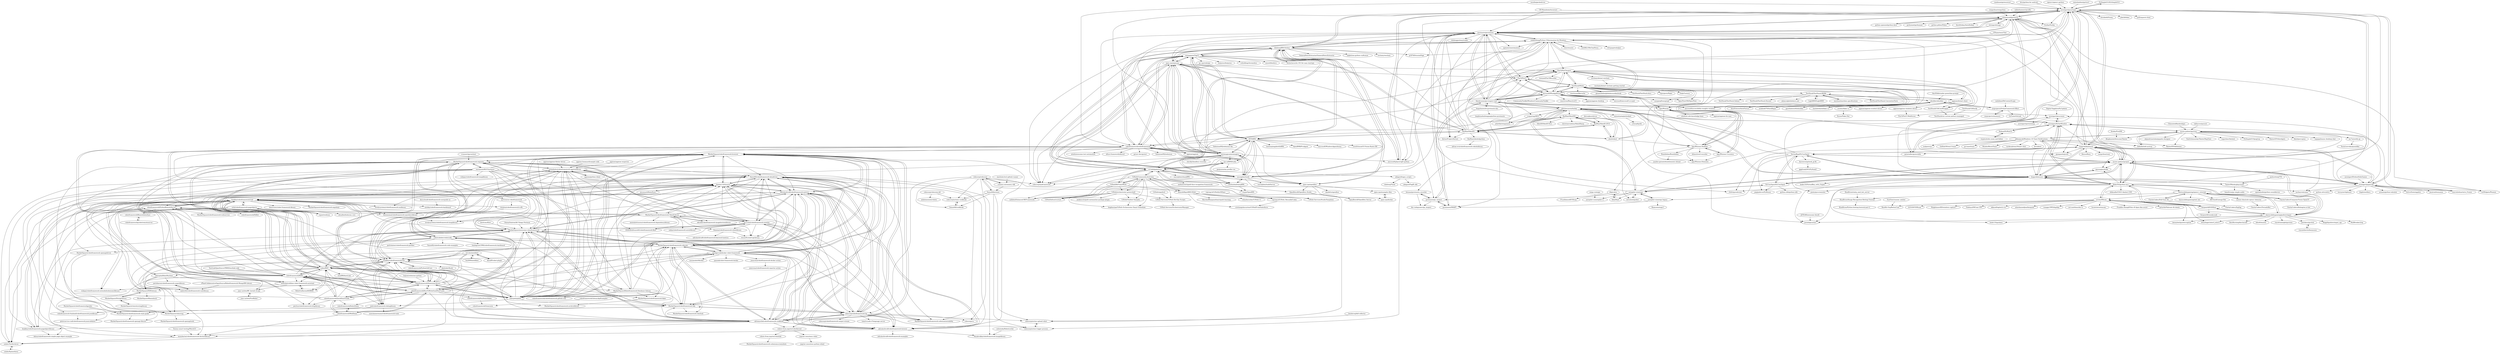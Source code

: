 digraph G {
"PySimpleGUI/PySimpleGUI" -> "asweigart/pyautogui" ["e"=1]
"madmaze/pytesseract" -> "asweigart/pyautogui" ["e"=1]
"pndurette/gTTS" -> "TaylorSMarks/playsound" ["e"=1]
"xlwings/xlwings" -> "mhammond/pywin32" ["e"=1]
"xlwings/xlwings" -> "pywinauto/pywinauto" ["e"=1]
"mhammond/pywin32" -> "pywinauto/pywinauto"
"mhammond/pywin32" -> "asweigart/pyautogui"
"mhammond/pywin32" -> "pyinstaller/pyinstaller" ["e"=1]
"mhammond/pywin32" -> "giampaolo/psutil" ["e"=1]
"mhammond/pywin32" -> "yinkaisheng/Python-UIAutomation-for-Windows"
"mhammond/pywin32" -> "xlwings/xlwings" ["e"=1]
"mhammond/pywin32" -> "boppreh/keyboard"
"mhammond/pywin32" -> "python-openxml/python-docx" ["e"=1]
"mhammond/pywin32" -> "Nuitka/Nuitka" ["e"=1]
"mhammond/pywin32" -> "r0x0r/pywebview" ["e"=1]
"mhammond/pywin32" -> "pythonnet/pythonnet" ["e"=1]
"mhammond/pywin32" -> "python-pillow/Pillow" ["e"=1]
"mhammond/pywin32" -> "wxWidgets/Phoenix" ["e"=1]
"mhammond/pywin32" -> "moses-palmer/pynput"
"mhammond/pywin32" -> "AutoHotkey/AutoHotkey" ["e"=1]
"tebelorg/RPA-Python" -> "aisingapore/TagUI"
"tebelorg/RPA-Python" -> "open-rpa/openrpa"
"tebelorg/RPA-Python" -> "robotframework/robotframework"
"tebelorg/RPA-Python" -> "robocorp/rpaframework" ["e"=1]
"tebelorg/RPA-Python" -> "automagica/automagica"
"tebelorg/RPA-Python" -> "saucepleez/taskt"
"tebelorg/RPA-Python" -> "A9T9/RPA"
"tebelorg/RPA-Python" -> "microsoft/playwright-python" ["e"=1]
"tebelorg/RPA-Python" -> "pywinauto/pywinauto"
"tebelorg/RPA-Python" -> "asweigart/pyautogui"
"tebelorg/RPA-Python" -> "GeneralNewsExtractor/GeneralNewsExtractor" ["e"=1]
"tebelorg/RPA-Python" -> "piglei/one-python-craftsman" ["e"=1]
"tebelorg/RPA-Python" -> "wechaty/wechaty" ["e"=1]
"tebelorg/RPA-Python" -> "g1879/DrissionPage" ["e"=1]
"tebelorg/RPA-Python" -> "yinkaisheng/Python-UIAutomation-for-Windows"
"saucepleez/taskt" -> "open-rpa/openrpa"
"saucepleez/taskt" -> "arviedelgado/roro"
"saucepleez/taskt" -> "aisingapore/TagUI"
"saucepleez/taskt" -> "A9T9/RPA"
"saucepleez/taskt" -> "tfreitasleal/sharpRPA"
"saucepleez/taskt" -> "saucepleez/tasktServer"
"saucepleez/taskt" -> "automagica/automagica"
"saucepleez/taskt" -> "robocorp/rpaframework" ["e"=1]
"saucepleez/taskt" -> "tebelorg/RPA-Python"
"saucepleez/taskt" -> "robotframework/robotframework"
"saucepleez/taskt" -> "open-rpa/openflow"
"saucepleez/taskt" -> "FlaUI/FlaUI" ["e"=1]
"saucepleez/taskt" -> "rpa-ai/RPAStudio"
"saucepleez/taskt" -> "OpenBotsAI/OpenBots.Studio"
"saucepleez/taskt" -> "FlaUI/FlaUInspect"
"ClimenteA/flaskwebgui" -> "moses-palmer/pystray" ["e"=1]
"asweigart/PythonStdioGames" -> "asweigart/pyperclip" ["e"=1]
"LightBDD/LightBDD" -> "TestStack/TestStack.BDDfy" ["e"=1]
"slashdotdash/faker-cs" -> "nbuilder/nbuilder"
"takluyver/pynsist" -> "moses-palmer/pystray" ["e"=1]
"RaiMan/SikuliX-2014" -> "RaiMan/SikuliNG"
"RaiMan/SikuliX-2014" -> "sikuli/sikuli" ["e"=1]
"RaiMan/SikuliX-2014" -> "RaiMan/SikuliX1"
"asweigart/pyperclip" -> "moses-palmer/pynput"
"asweigart/pyperclip" -> "asweigart/pyautogui"
"asweigart/pyperclip" -> "boppreh/keyboard"
"asweigart/pyperclip" -> "asweigart/pyscreeze"
"asweigart/pyperclip" -> "asweigart/PyGetWindow"
"asweigart/pyperclip" -> "terryyin/clipboard"
"asweigart/pyperclip" -> "boppreh/mouse"
"asweigart/pyperclip" -> "tartley/colorama" ["e"=1]
"asweigart/pyperclip" -> "liiight/notifiers" ["e"=1]
"asweigart/pyperclip" -> "astanin/python-tabulate" ["e"=1]
"asweigart/pyperclip" -> "ActiveState/appdirs" ["e"=1]
"asweigart/pyperclip" -> "marcelotduarte/cx_Freeze" ["e"=1]
"asweigart/pyperclip" -> "wxWidgets/Phoenix" ["e"=1]
"asweigart/pyperclip" -> "jmoiron/humanize" ["e"=1]
"asweigart/pyperclip" -> "python-attrs/attrs" ["e"=1]
"BoboTiG/python-mss" -> "ra1nty/DXcam"
"BoboTiG/python-mss" -> "boppreh/mouse"
"BoboTiG/python-mss" -> "SerpentAI/D3DShot"
"BoboTiG/python-mss" -> "moses-palmer/pynput"
"BoboTiG/python-mss" -> "asweigart/PyGetWindow"
"BoboTiG/python-mss" -> "boppreh/keyboard"
"BoboTiG/python-mss" -> "learncodebygaming/pydirectinput"
"BoboTiG/python-mss" -> "ponty/pyscreenshot"
"BoboTiG/python-mss" -> "asweigart/pyautogui"
"BoboTiG/python-mss" -> "spyoungtech/ahk" ["e"=1]
"BoboTiG/python-mss" -> "learncodebygaming/opencv_tutorials"
"BoboTiG/python-mss" -> "tartley/colorama" ["e"=1]
"BoboTiG/python-mss" -> "jacexh/pyautoit"
"BoboTiG/python-mss" -> "r0x0r/pywebview" ["e"=1]
"BoboTiG/python-mss" -> "ofeksadlo/CSGO-Aimbot-CNN" ["e"=1]
"automagica/automagica" -> "aisingapore/TagUI"
"automagica/automagica" -> "open-rpa/openrpa"
"automagica/automagica" -> "tebelorg/RPA-Python"
"automagica/automagica" -> "saucepleez/taskt"
"automagica/automagica" -> "arviedelgado/roro"
"automagica/automagica" -> "robotframework/robotframework"
"automagica/automagica" -> "robocorp/rpaframework" ["e"=1]
"automagica/automagica" -> "pywinauto/pywinauto"
"automagica/automagica" -> "A9T9/RPA"
"automagica/automagica" -> "asweigart/pyautogui"
"automagica/automagica" -> "rpa-ai/RPAStudio"
"automagica/automagica" -> "yinkaisheng/Python-UIAutomation-for-Windows"
"automagica/automagica" -> "microsoft/playwright-python" ["e"=1]
"automagica/automagica" -> "open-rpa/openflow"
"automagica/automagica" -> "checkly/headless-recorder" ["e"=1]
"appium/appium-flutter-driver" -> "serhatbolsu/robotframework-appiumlibrary" ["e"=1]
"SerpentAI/D3DShot" -> "ra1nty/DXcam"
"SerpentAI/D3DShot" -> "BoboTiG/python-mss"
"SerpentAI/D3DShot" -> "SerpentAI/sneakysnek"
"SerpentAI/D3DShot" -> "learncodebygaming/pydirectinput"
"patrikoss/pyclick" -> "vincentbavitz/bezmouse"
"appium/python-client" -> "serhatbolsu/robotframework-appiumlibrary" ["e"=1]
"up1/course-robotframework" -> "drobota/robotframework-xvfb"
"up1/course-robotframework" -> "lovelysystems/robotframework-imaplibrary"
"RaiMan/SikuliX1" -> "sikuli/sikuli" ["e"=1]
"RaiMan/SikuliX1" -> "RaiMan/SikuliNG"
"RaiMan/SikuliX1" -> "RaiMan/sikulix4python"
"RaiMan/SikuliX1" -> "RaiMan/SikuliX-2014"
"RaiMan/SikuliX1" -> "pywinauto/pywinauto"
"RaiMan/SikuliX1" -> "aisingapore/TagUI"
"RaiMan/SikuliX1" -> "glitchassassin/lackey"
"RaiMan/SikuliX1" -> "asweigart/pyautogui"
"RaiMan/SikuliX1" -> "A9T9/RPA"
"RaiMan/SikuliX1" -> "microsoft/WinAppDriver"
"RaiMan/SikuliX1" -> "AirtestProject/Airtest" ["e"=1]
"RaiMan/SikuliX1" -> "robotframework/robotframework"
"RaiMan/SikuliX1" -> "yinkaisheng/Python-UIAutomation-for-Windows"
"RaiMan/SikuliX1" -> "open-rpa/openrpa"
"RaiMan/SikuliX1" -> "tebelorg/RPA-Python"
"open-rpa/openrpa" -> "saucepleez/taskt"
"open-rpa/openrpa" -> "aisingapore/TagUI"
"open-rpa/openrpa" -> "A9T9/RPA"
"open-rpa/openrpa" -> "open-rpa/openflow"
"open-rpa/openrpa" -> "robocorp/rpaframework" ["e"=1]
"open-rpa/openrpa" -> "tebelorg/RPA-Python"
"open-rpa/openrpa" -> "robotframework/robotframework"
"open-rpa/openrpa" -> "automagica/automagica"
"open-rpa/openrpa" -> "arviedelgado/roro"
"open-rpa/openrpa" -> "tfreitasleal/sharpRPA"
"open-rpa/openrpa" -> "FlaUI/FlaUI" ["e"=1]
"open-rpa/openrpa" -> "rpa-ai/RPAStudio"
"open-rpa/openrpa" -> "FlaUI/FlaUInspect"
"open-rpa/openrpa" -> "pywinauto/pywinauto"
"open-rpa/openrpa" -> "yinkaisheng/Python-UIAutomation-for-Windows"
"vincentbavitz/bezmouse" -> "patrikoss/pyclick"
"python-openxml/python-docx" -> "mhammond/pywin32" ["e"=1]
"spyoungtech/ahk" -> "boppreh/mouse" ["e"=1]
"appium/dotnet-client" -> "appium/appium-windows-driver"
"appium/dotnet-client" -> "microsoft/WinAppDriver"
"appium/dotnet-client" -> "FlaUI/FlaUInspect"
"appium/dotnet-client" -> "TestStack/UIAComWrapper"
"appium/dotnet-client" -> "appium/appium-xcuitest-driver" ["e"=1]
"zzzprojects/EntityFramework-Effort" -> "zzzprojects/nmemory"
"zzzprojects/EntityFramework-Effort" -> "nbuilder/nbuilder"
"zzzprojects/EntityFramework-Effort" -> "GitTools/GitLink" ["e"=1]
"svanoort/pyresttest" -> "MarketSquare/robotframework-requests" ["e"=1]
"machine/machine.specifications" -> "TestStack/TestStack.BDDfy" ["e"=1]
"firedm/FireDM" -> "Aboghazala/AwesomeTkinter" ["e"=1]
"andriyko/sublime-robot-framework-assistant" -> "joao-carloto/RF_Install_Script"
"andriyko/sublime-robot-framework-assistant" -> "boakley/robotframework-hub"
"andriyko/sublime-robot-framework-assistant" -> "HelioGuilherme66/RIDE"
"andriyko/sublime-robot-framework-assistant" -> "rickypc/robotframework-extendedselenium2library"
"autopilot-rs/autopy" -> "intra2net/guibot"
"autopilot-rs/autopy" -> "autopilot-rs/autopy-legacy"
"autopilot-rs/autopy" -> "autopilot-rs/autopilot-rs"
"autopilot-rs/autopy" -> "glitchassassin/lackey"
"autopilot-rs/autopy" -> "PyUserInput/PyUserInput"
"autopilot-rs/autopy" -> "asweigart/pyscreeze"
"autopilot-rs/autopy" -> "pywinauto/py_inspect"
"autopilot-rs/autopy" -> "ldtp/ldtp2"
"autopilot-rs/autopy" -> "moses-palmer/pynput"
"autopilot-rs/autopy" -> "pywinauto/pywinauto"
"blackrosezy/gui-inspect-tool" -> "pywinauto/pywinauto"
"blackrosezy/gui-inspect-tool" -> "pywinauto/py_inspect"
"blackrosezy/gui-inspect-tool" -> "yinkaisheng/Python-UIAutomation-for-Windows"
"blackrosezy/gui-inspect-tool" -> "microsoft/WinAppDriver"
"blackrosezy/gui-inspect-tool" -> "pywinauto/SWAPY"
"blackrosezy/gui-inspect-tool" -> "fangchaooo/zh-pywinauto-doc"
"blackrosezy/gui-inspect-tool" -> "glitchassassin/lackey"
"blackrosezy/gui-inspect-tool" -> "FlaUI/FlaUInspect"
"blackrosezy/gui-inspect-tool" -> "TestStack/White"
"blackrosezy/gui-inspect-tool" -> "asweigart/pyautogui"
"blackrosezy/gui-inspect-tool" -> "2gis/Winium.Desktop"
"blackrosezy/gui-inspect-tool" -> "microsoft/accessibility-insights-windows" ["e"=1]
"blackrosezy/gui-inspect-tool" -> "FlaUI/FlaUI" ["e"=1]
"blackrosezy/gui-inspect-tool" -> "xcgspring/AXUI"
"blackrosezy/gui-inspect-tool" -> "2gis/Winium"
"RaiMan/sikulix4python" -> "adrian-evo/robotframework-sikulixlibrary"
"fangchaooo/zh-pywinauto-doc" -> "beuaaa/pywinauto_recorder"
"fangchaooo/zh-pywinauto-doc" -> "langlixiaobailongqaq/python-pywinauto"
"fangchaooo/zh-pywinauto-doc" -> "blackrosezy/gui-inspect-tool"
"MarketSquare/remoteswinglibrary" -> "MarketSquare/SwingLibrary"
"Snooz82/robotframework-datadriver" -> "damies13/rfswarm"
"Snooz82/robotframework-datadriver" -> "salabs/TestArchiver"
"Snooz82/robotframework-datadriver" -> "manykarim/robotframework-doctestlibrary"
"Snooz82/robotframework-datadriver" -> "rticau/ScreenCapLibrary"
"Snooz82/robotframework-datadriver" -> "MarketSquare/robotframework-seleniumtestability"
"Snooz82/robotframework-datadriver" -> "adiralashiva8/robotframework-metrics"
"Snooz82/robotframework-datadriver" -> "adiralashiva8/robotframework-historic"
"Snooz82/robotframework-datadriver" -> "MarketSquare/robotframework-robocop"
"Snooz82/robotframework-datadriver" -> "adrianyorke/robotframework-cookbook"
"Snooz82/robotframework-datadriver" -> "Accruent/robotframework-zoomba"
"Snooz82/robotframework-datadriver" -> "GDATASoftwareAG/robotframework-flaui"
"Snooz82/robotframework-datadriver" -> "robocorp/robotframework-lsp"
"Snooz82/robotframework-datadriver" -> "Simakvokka/robotframework-imagelibrary"
"UiPath/ReFrameWork" -> "UiPath/Community.Activities"
"UiPath/ReFrameWork" -> "mihhdu/Enhanced-REFramework"
"UiPath/ReFrameWork" -> "UiPath/orchestrator-powershell"
"UiPath/ReFrameWork" -> "arviedelgado/roro"
"UiPath/ReFrameWork" -> "SharathRaju489/UiPath"
"UiPath/ReFrameWork" -> "UiPath/Infrastructure"
"SharathRaju489/UiPath" -> "vajrang-b/UiPath_ReusableCodes"
"SharathRaju489/UiPath" -> "HarshadRanganathan/uipath-learning"
"SharathRaju489/UiPath" -> "UiPath/Community.Activities"
"SharathRaju489/UiPath" -> "cristinegulescu/startUiPathFromSalesforce"
"SharathRaju489/UiPath" -> "UiPath-Services/StudioTemplates"
"SharathRaju489/UiPath" -> "rohanbaraskar/UiPath-11"
"DannyDainton/All-Things-Postman" -> "MarketSquare/awesome-robotframework" ["e"=1]
"asyrjasalo/RESTinstance" -> "MarketSquare/robotframework-requests"
"asyrjasalo/RESTinstance" -> "Snooz82/robotframework-datadriver"
"asyrjasalo/RESTinstance" -> "damies13/rfswarm"
"asyrjasalo/RESTinstance" -> "robotframework/PythonRemoteServer"
"asyrjasalo/RESTinstance" -> "MarketSquare/robotframework-browser"
"asyrjasalo/RESTinstance" -> "MarketSquare/awesome-robotframework"
"asyrjasalo/RESTinstance" -> "salabs/TestArchiver"
"asyrjasalo/RESTinstance" -> "boakley/robotframework-pageobjectlibrary"
"asyrjasalo/RESTinstance" -> "adrianyorke/robotframework-cookbook"
"asyrjasalo/RESTinstance" -> "MarketSquare/robotframework-seleniumtestability"
"asyrjasalo/RESTinstance" -> "robotframework-thailand/robotframework-jsonlibrary"
"asyrjasalo/RESTinstance" -> "Accruent/robotframework-zoomba"
"asyrjasalo/RESTinstance" -> "manykarim/robotframework-doctestlibrary"
"asyrjasalo/RESTinstance" -> "MarketSquare/robotframework-faker"
"asyrjasalo/RESTinstance" -> "rickypc/robotframework-imaplibrary"
"robotframework/WebDemo" -> "robotframework/RobotDemo"
"robotframework/WebDemo" -> "robotframework/QuickStartGuide"
"robotframework/WebDemo" -> "robotframework/HowToWriteGoodTestCases"
"robotframework/WebDemo" -> "manykarim/robotframework-doctestlibrary"
"mkorpela/pabot" -> "MarketSquare/robotframework-browser"
"mkorpela/pabot" -> "MarketSquare/robotframework-robocop"
"mkorpela/pabot" -> "MarketSquare/awesome-robotframework"
"mkorpela/pabot" -> "robotframework/SeleniumLibrary"
"mkorpela/pabot" -> "boakley/robotframework-hub"
"mkorpela/pabot" -> "adiralashiva8/robotframework-metrics"
"mkorpela/pabot" -> "xyb/robotframework-debuglibrary"
"mkorpela/pabot" -> "nokia/RED"
"mkorpela/pabot" -> "MarketSquare/robotframework-requests"
"mkorpela/pabot" -> "MarketSquare/robotframework-tidy"
"mkorpela/pabot" -> "robotframework/RIDE"
"mkorpela/pabot" -> "robotframework/PythonRemoteServer"
"mkorpela/pabot" -> "boakley/robotframework-lint"
"mkorpela/pabot" -> "damies13/rfswarm"
"mkorpela/pabot" -> "serhatbolsu/robotframework-appiumlibrary"
"microsoft/accessibility-insights-windows" -> "FlaUI/FlaUInspect" ["e"=1]
"robotframework/RobotDemo" -> "robotframework/WebDemo"
"MarketSquare/robotframework-faker" -> "MarketSquare/robotframework-archivelibrary"
"luisxiaomai/robotframework-anywherelibrary" -> "lovelysystems/robotframework-imaplibrary"
"mtrubs/intellibot" -> "AmailP/robot-plugin"
"mtrubs/intellibot" -> "lte2000/intellibot"
"mtrubs/intellibot" -> "xyb/robotframework-debuglibrary"
"mtrubs/intellibot" -> "boakley/robotframework-lint"
"mtrubs/intellibot" -> "peritus/robotframework-httplibrary"
"mtrubs/intellibot" -> "andriyko/sublime-robot-framework-assistant"
"robots-from-jupyter/robotlab" -> "MarketSquare/robotframework-seleniumscreenshots"
"robots-from-jupyter/robotkernel" -> "robots-from-jupyter/robotlab"
"robots-from-jupyter/robotkernel" -> "jupyter-xeus/xeus-robot"
"adiralashiva8/robotframework-metrics" -> "adiralashiva8/robotframework-historic"
"adiralashiva8/robotframework-metrics" -> "MarketSquare/awesome-robotframework"
"adiralashiva8/robotframework-metrics" -> "damies13/rfswarm"
"adiralashiva8/robotframework-metrics" -> "Snooz82/robotframework-datadriver"
"adiralashiva8/robotframework-metrics" -> "boakley/robotframework-hub"
"adiralashiva8/robotframework-metrics" -> "MarketSquare/robotframework-robocop"
"adiralashiva8/robotframework-metrics" -> "Accruent/robotframework-zoomba"
"adiralashiva8/robotframework-metrics" -> "MarketSquare/robotframework-browser"
"adiralashiva8/robotframework-metrics" -> "robocorp/robotframework-lsp"
"adiralashiva8/robotframework-metrics" -> "boakley/robotframework-lint"
"adiralashiva8/robotframework-metrics" -> "adrianyorke/robotframework-cookbook"
"adiralashiva8/robotframework-metrics" -> "MarketSquare/robotframework-tidy"
"adiralashiva8/robotframework-metrics" -> "mkorpela/pabot"
"adiralashiva8/robotframework-metrics" -> "nokia/RED"
"adiralashiva8/robotframework-metrics" -> "MarketSquare/robotframework-seleniumtestability"
"2gis/Winium.Cruciatus" -> "2gis/Winium.Desktop"
"2gis/Winium.Cruciatus" -> "2gis/Winium"
"2gis/Winium.Cruciatus" -> "2gis/Winium.Elements"
"adegard/tagui_scripts" -> "adegard/TagIE.ahk"
"adegard/tagui_scripts" -> "tebelorg/Tmail"
"zzzprojects/nmemory" -> "zzzprojects/EntityFramework-Effort"
"rpa-ai/RPAStudio" -> "gaojunxin/my-profile-vue" ["e"=1]
"rpa-ai/RPAStudio" -> "tfreitasleal/sharpRPA"
"rpa-ai/RPAStudio" -> "arviedelgado/roro"
"MarketSquare/Robotframework-Database-Library" -> "MarketSquare/robotframework-requests"
"MarketSquare/Robotframework-Database-Library" -> "damies13/rfswarm"
"MarketSquare/Robotframework-Database-Library" -> "MarketSquare/robotframework-faker"
"MarketSquare/Robotframework-Database-Library" -> "MarketSquare/awesome-robotframework"
"MarketSquare/Robotframework-Database-Library" -> "MarketSquare/robotframework-robocop"
"MarketSquare/Robotframework-Database-Library" -> "robotframework/robotframework.github.com"
"MarketSquare/Robotframework-Database-Library" -> "MarketSquare/robotframework-tidy"
"MarketSquare/Robotframework-Database-Library" -> "Snooz82/robotframework-datadriver"
"open-rpa/openflow" -> "open-rpa/openrpa"
"open-rpa/openflow" -> "open-rpa/docker"
"open-rpa/openflow" -> "OpenBotsAI/OpenBots.Studio"
"open-rpa/openflow" -> "skadefro/openflow"
"open-rpa/openflow" -> "open-rpa/examples-files"
"tfreitasleal/sharpRPA" -> "arviedelgado/roro"
"tfreitasleal/sharpRPA" -> "saucepleez/taskt"
"tfreitasleal/sharpRPA" -> "tsujio/OpenRPA"
"TestStack/UIAVerify" -> "TestStack/uia-custom-pattern-managed"
"Accruent/robotframework-zoomba" -> "adiralashiva8/robotframework-historic"
"Accruent/robotframework-zoomba" -> "Snooz82/robotframework-datadriver"
"Accruent/robotframework-zoomba" -> "serhatbolsu/robotframework-appiumlibrary"
"Accruent/robotframework-zoomba" -> "Omenia/robotframework-whitelibrary"
"Accruent/robotframework-zoomba" -> "adiralashiva8/robotframework-metrics"
"Accruent/robotframework-zoomba" -> "GDATASoftwareAG/robotframework-flaui"
"Accruent/robotframework-zoomba" -> "rticau/ScreenCapLibrary"
"Accruent/robotframework-zoomba" -> "MarketSquare/awesome-robotframework"
"Accruent/robotframework-zoomba" -> "MarketSquare/robotframework-seleniumtestability"
"Accruent/robotframework-zoomba" -> "adrianyorke/robotframework-cookbook"
"Accruent/robotframework-zoomba" -> "MarketSquare/robotframework-SikuliLibrary"
"Accruent/robotframework-zoomba" -> "nokia/robotframework-autoitlibrary"
"Accruent/robotframework-zoomba" -> "MarketSquare/robotframework-faker"
"Accruent/robotframework-zoomba" -> "damies13/rfswarm"
"UiPath/orchestrator-powershell" -> "UiPath/Community.Activities"
"UiPath/orchestrator-powershell" -> "bogdanripa/UiPath-Orchestrator-Smart-Scheduler"
"UiPath/orchestrator-powershell" -> "UiPath/Infrastructure"
"UiPath/orchestrator-powershell" -> "UiPath/Chatbot-Samples"
"UiPath/orchestrator-powershell" -> "mihhdu/Enhanced-REFramework"
"UiPath/orchestrator-powershell" -> "jenkinsci/uipath-automation-package-plugin"
"UiPath/orchestrator-powershell" -> "UiPath-Services/UiPath-DevOps-Scripts"
"AmailP/robot-plugin" -> "mtrubs/intellibot"
"salabs/TestArchiver" -> "salabs/Epimetheus"
"intra2net/guibot" -> "autopilot-rs/autopy"
"UiPath/Chatbot-Samples" -> "bogdanripa/UiPath-Orchestrator-Smart-Scheduler"
"vajrang-b/UiPath_ReusableCodes" -> "cristinegulescu/startUiPathFromSalesforce"
"microsoft/playwright-python" -> "asweigart/pyautogui" ["e"=1]
"microsoft/playwright-python" -> "tebelorg/RPA-Python" ["e"=1]
"kivy/python-for-android" -> "asweigart/pyautogui" ["e"=1]
"asweigart/pyautogui" -> "pywinauto/pywinauto"
"asweigart/pyautogui" -> "boppreh/keyboard"
"asweigart/pyautogui" -> "pyinstaller/pyinstaller" ["e"=1]
"asweigart/pyautogui" -> "mhammond/pywin32"
"asweigart/pyautogui" -> "microsoft/playwright-python" ["e"=1]
"asweigart/pyautogui" -> "PySimpleGUI/PySimpleGUI" ["e"=1]
"asweigart/pyautogui" -> "moses-palmer/pynput"
"asweigart/pyautogui" -> "yinkaisheng/Python-UIAutomation-for-Windows"
"asweigart/pyautogui" -> "asweigart/pyperclip"
"asweigart/pyautogui" -> "Nuitka/Nuitka" ["e"=1]
"asweigart/pyautogui" -> "chriskiehl/Gooey" ["e"=1]
"asweigart/pyautogui" -> "tebelorg/RPA-Python"
"asweigart/pyautogui" -> "giampaolo/psutil" ["e"=1]
"asweigart/pyautogui" -> "joke2k/faker" ["e"=1]
"asweigart/pyautogui" -> "psf/requests-html" ["e"=1]
"pyinstaller/pyinstaller" -> "asweigart/pyautogui" ["e"=1]
"pyinstaller/pyinstaller" -> "mhammond/pywin32" ["e"=1]
"mozilla/geckodriver" -> "robotframework/robotframework" ["e"=1]
"mozilla/geckodriver" -> "asweigart/pyautogui" ["e"=1]
"robotframework/robotframework" -> "robotframework/SeleniumLibrary"
"robotframework/robotframework" -> "aisingapore/TagUI"
"robotframework/robotframework" -> "open-rpa/openrpa"
"robotframework/robotframework" -> "tebelorg/RPA-Python"
"robotframework/robotframework" -> "robotframework/RIDE"
"robotframework/robotframework" -> "robocorp/rpaframework" ["e"=1]
"robotframework/robotframework" -> "appium/appium" ["e"=1]
"robotframework/robotframework" -> "saucepleez/taskt"
"robotframework/robotframework" -> "pytest-dev/pytest" ["e"=1]
"robotframework/robotframework" -> "automagica/automagica"
"robotframework/robotframework" -> "SeleniumHQ/selenium" ["e"=1]
"robotframework/robotframework" -> "mkorpela/pabot"
"robotframework/robotframework" -> "atinfo/awesome-test-automation" ["e"=1]
"robotframework/robotframework" -> "allure-framework/allure2" ["e"=1]
"robotframework/robotframework" -> "MarketSquare/robotframework-browser"
"robotframework/SeleniumLibrary" -> "MarketSquare/robotframework-requests"
"robotframework/SeleniumLibrary" -> "robotframework/RIDE"
"robotframework/SeleniumLibrary" -> "robotframework/robotframework"
"robotframework/SeleniumLibrary" -> "mkorpela/pabot"
"robotframework/SeleniumLibrary" -> "serhatbolsu/robotframework-appiumlibrary"
"robotframework/SeleniumLibrary" -> "MarketSquare/robotframework-browser"
"robotframework/SeleniumLibrary" -> "robotframework/HowToWriteGoodTestCases"
"robotframework/SeleniumLibrary" -> "MarketSquare/awesome-robotframework"
"robotframework/SeleniumLibrary" -> "MarketSquare/SSHLibrary"
"robotframework/SeleniumLibrary" -> "nokia/RED"
"robotframework/SeleniumLibrary" -> "boakley/robotframework-lint"
"robotframework/SeleniumLibrary" -> "boakley/robotframework-hub"
"robotframework/SeleniumLibrary" -> "robotframework/QuickStartGuide"
"robotframework/SeleniumLibrary" -> "MarketSquare/Robotframework-Database-Library"
"robotframework/SeleniumLibrary" -> "ppodgorsek/docker-robot-framework"
"serhatbolsu/robotframework-appiumlibrary" -> "MarketSquare/robotframework-requests"
"serhatbolsu/robotframework-appiumlibrary" -> "Accruent/robotframework-zoomba"
"serhatbolsu/robotframework-appiumlibrary" -> "robotframework/SeleniumLibrary"
"serhatbolsu/robotframework-appiumlibrary" -> "MarketSquare/robotframework-SikuliLibrary"
"serhatbolsu/robotframework-appiumlibrary" -> "MarketSquare/awesome-robotframework"
"serhatbolsu/robotframework-appiumlibrary" -> "mkorpela/pabot"
"serhatbolsu/robotframework-appiumlibrary" -> "boakley/robotframework-lint"
"serhatbolsu/robotframework-appiumlibrary" -> "eficode/robotframework-imagehorizonlibrary"
"serhatbolsu/robotframework-appiumlibrary" -> "Snooz82/robotframework-datadriver"
"serhatbolsu/robotframework-appiumlibrary" -> "luisxiaomai/robotframework-anywherelibrary"
"serhatbolsu/robotframework-appiumlibrary" -> "appium/python-client" ["e"=1]
"serhatbolsu/robotframework-appiumlibrary" -> "lovelysystems/robotframework-ioslibrary"
"serhatbolsu/robotframework-appiumlibrary" -> "MarketSquare/Robotframework-Database-Library"
"serhatbolsu/robotframework-appiumlibrary" -> "MarketSquare/robotframework-browser"
"serhatbolsu/robotframework-appiumlibrary" -> "robotframework/HowToWriteGoodTestCases"
"winpython/winpython" -> "mhammond/pywin32" ["e"=1]
"baijum/selenium-python" -> "robotframework/SeleniumLibrary" ["e"=1]
"appium-boneyard/sample-code" -> "serhatbolsu/robotframework-appiumlibrary" ["e"=1]
"TestLinkOpenSourceTRMS/testlink-code" -> "robotframework/RIDE" ["e"=1]
"ms7m/notify-py" -> "YuriyLisovskiy/pynotifier"
"MarketSquare/SSHLibrary" -> "MarketSquare/SwingLibrary"
"MarketSquare/SSHLibrary" -> "boakley/robotframework-hub"
"MarketSquare/SSHLibrary" -> "boakley/robotframework-lint"
"MarketSquare/SSHLibrary" -> "MarketSquare/Rammbock"
"MarketSquare/SSHLibrary" -> "robotframework/PythonRemoteServer"
"KianBrose/Image-Recognition-Botting-Tutorial" -> "KianBrose/Python-botting-butorial-part-2"
"robotframework/QuickStartGuide" -> "robotframework/HowToWriteGoodTestCases"
"robotframework/QuickStartGuide" -> "robotframework/WebDemo"
"robotframework/QuickStartGuide" -> "robotframework/RobotDemo"
"robotframework/QuickStartGuide" -> "robotframework/SeleniumLibrary"
"robotframework/QuickStartGuide" -> "robotframework/RIDE"
"robotframework/QuickStartGuide" -> "boakley/robotframework-hub"
"robotframework/QuickStartGuide" -> "MarketSquare/robotframework-requests"
"robotframework/QuickStartGuide" -> "nokia/RED"
"robotframework/QuickStartGuide" -> "peritus/robotframework-httplibrary"
"robotframework/QuickStartGuide" -> "boakley/robotframework-lint"
"tryptech/obs-zoom-and-follow" -> "Kalmat/PyWinCtl" ["e"=1]
"sikuli/sikuli" -> "RaiMan/SikuliX-2014" ["e"=1]
"sikuli/sikuli" -> "RaiMan/SikuliNG" ["e"=1]
"sikuli/sikuli" -> "RaiMan/SikuliX1" ["e"=1]
"sikuli/sikuli" -> "pywinauto/pywinauto" ["e"=1]
"sikuli/sikuli" -> "glitchassassin/lackey" ["e"=1]
"sikuli/sikuli" -> "2gis/Winium.Desktop" ["e"=1]
"learncodebygaming/opencv_tutorials" -> "learncodebygaming/pydirectinput"
"learncodebygaming/opencv_tutorials" -> "ClarityCoders/ComputerVision-OpenCV"
"learncodebygaming/opencv_tutorials" -> "ClarityCoders/Fall-Guys-AI"
"learncodebygaming/opencv_tutorials" -> "moises-dias/yolo-opencv-detector"
"learncodebygaming/opencv_tutorials" -> "learncodebygaming/enb_bot"
"learncodebygaming/opencv_tutorials" -> "ra1nty/DXcam"
"learncodebygaming/opencv_tutorials" -> "KianBrose/Image-Recognition-Botting-Tutorial"
"learncodebygaming/opencv_tutorials" -> "6ftClaud/Lineage-Bot"
"mkorpela/RoboMachine" -> "pavlobaron/robotframework-soapuilibrary"
"mkorpela/RoboMachine" -> "ombre42/robotframework-sudslibrary"
"mkorpela/RoboMachine" -> "joao-carloto/RF_Install_Script"
"mkorpela/RoboMachine" -> "peterservice-rnd/robotframework-jsonvalidator"
"adrianyorke/robotframework-cookbook" -> "MarketSquare/awesome-robotframework"
"adrianyorke/robotframework-cookbook" -> "MarketSquare/robotframework-robocop"
"adrianyorke/robotframework-cookbook" -> "MarketSquare/robotframework-browser"
"adrianyorke/robotframework-cookbook" -> "Snooz82/robotframework-datadriver"
"adrianyorke/robotframework-cookbook" -> "adiralashiva8/robotframework-historic"
"adrianyorke/robotframework-cookbook" -> "MarketSquare/robotframework-tidy"
"adrianyorke/robotframework-cookbook" -> "damies13/rfswarm"
"adrianyorke/robotframework-cookbook" -> "robocorp/robotframework-lsp"
"adrianyorke/robotframework-cookbook" -> "robotcodedev/robotcode"
"adrianyorke/robotframework-cookbook" -> "ppodgorsek/docker-robot-framework"
"adrianyorke/robotframework-cookbook" -> "salabs/TestArchiver"
"adrianyorke/robotframework-cookbook" -> "robots-from-jupyter/robotkernel"
"adrianyorke/robotframework-cookbook" -> "Accruent/robotframework-zoomba"
"adrianyorke/robotframework-cookbook" -> "boakley/robotframework-pageobjectlibrary"
"adrianyorke/robotframework-cookbook" -> "adiralashiva8/robotframework-metrics"
"RaiMan/SikuliNG" -> "RaiMan/SikuliX-2014"
"RaiMan/SikuliNG" -> "sikuli/sikuli" ["e"=1]
"RaiMan/SikuliNG" -> "RaiMan/SikuliX1"
"RaiMan/SikuliNG" -> "SikuliX/SikuliX-Docs"
"RaiMan/SikuliNG" -> "christianrondeau/SikuliSharp"
"mehdime/DbContextScope" -> "zzzprojects/EntityFramework-Effort" ["e"=1]
"MarketSquare/robotframework-browser" -> "MarketSquare/robotframework-robocop"
"MarketSquare/robotframework-browser" -> "damies13/rfswarm"
"MarketSquare/robotframework-browser" -> "mkorpela/pabot"
"MarketSquare/robotframework-browser" -> "MarketSquare/robotframework-tidy"
"MarketSquare/robotframework-browser" -> "adrianyorke/robotframework-cookbook"
"MarketSquare/robotframework-browser" -> "robotcodedev/robotcode"
"MarketSquare/robotframework-browser" -> "robocorp/robotframework-lsp"
"MarketSquare/robotframework-browser" -> "MarketSquare/awesome-robotframework"
"MarketSquare/robotframework-browser" -> "Snooz82/robotframework-datadriver"
"MarketSquare/robotframework-browser" -> "adiralashiva8/robotframework-metrics"
"MarketSquare/robotframework-browser" -> "ppodgorsek/docker-robot-framework"
"MarketSquare/robotframework-browser" -> "manykarim/robotframework-doctestlibrary"
"MarketSquare/robotframework-browser" -> "adiralashiva8/robotframework-historic"
"MarketSquare/robotframework-browser" -> "robotframework/SeleniumLibrary"
"MarketSquare/robotframework-browser" -> "MarketSquare/robotframework-requests"
"OpenBotsAI/OpenBots.Studio" -> "OpenBotsAI/OpenBots.Server"
"robotframework/RIDE" -> "nokia/RED"
"robotframework/RIDE" -> "robotframework/SeleniumLibrary"
"robotframework/RIDE" -> "mkorpela/pabot"
"robotframework/RIDE" -> "robotframework/robotframework"
"robotframework/RIDE" -> "MarketSquare/SSHLibrary"
"robotframework/RIDE" -> "boakley/robotframework-hub"
"robotframework/RIDE" -> "HelioGuilherme66/RIDE"
"robotframework/RIDE" -> "robotframework/HowToWriteGoodTestCases"
"robotframework/RIDE" -> "MarketSquare/robotframework-requests"
"robotframework/RIDE" -> "adiralashiva8/robotframework-metrics"
"robotframework/RIDE" -> "MarketSquare/awesome-robotframework"
"robotframework/RIDE" -> "robotframework/PythonRemoteServer"
"robotframework/RIDE" -> "robotframework/QuickStartGuide"
"robotframework/RIDE" -> "serhatbolsu/robotframework-appiumlibrary"
"robotframework/RIDE" -> "andriyko/sublime-robot-framework-assistant"
"asweigart/pyscreeze" -> "asweigart/pytweening"
"asweigart/pyscreeze" -> "asweigart/PyGetWindow"
"nbuilder/nbuilder" -> "garethdown44/nbuilder"
"nbuilder/nbuilder" -> "oriches/faker-cs"
"nbuilder/nbuilder" -> "slashdotdash/faker-cs"
"nbuilder/nbuilder" -> "AutoFixture/AutoFixture" ["e"=1]
"nbuilder/nbuilder" -> "TestStack/TestStack.BDDfy"
"nbuilder/nbuilder" -> "zzzprojects/EntityFramework-Effort"
"nbuilder/nbuilder" -> "nickdodd79/AutoBogus" ["e"=1]
"MarketSquare/robotframework-robocop" -> "MarketSquare/robotframework-tidy"
"MarketSquare/robotframework-robocop" -> "damies13/rfswarm"
"MarketSquare/robotframework-robocop" -> "adrianyorke/robotframework-cookbook"
"MarketSquare/robotframework-robocop" -> "MarketSquare/robotframework-browser"
"MarketSquare/robotframework-robocop" -> "robotcodedev/robotcode"
"MarketSquare/robotframework-robocop" -> "boakley/robotframework-lint"
"MarketSquare/robotframework-robocop" -> "MarketSquare/roboswag"
"MarketSquare/robotframework-robocop" -> "Snooz82/robotframework-datadriver"
"MarketSquare/robotframework-robocop" -> "MarketSquare/awesome-robotframework"
"MarketSquare/robotframework-robocop" -> "robocorp/robotframework-lsp"
"MarketSquare/robotframework-robocop" -> "mkorpela/pabot"
"MarketSquare/robotframework-robocop" -> "MarketSquare/robotframework-sherlock"
"MarketSquare/robotframework-robocop" -> "adiralashiva8/robotframework-metrics"
"MarketSquare/robotframework-robocop" -> "adiralashiva8/robotframework-historic"
"MarketSquare/robotframework-robocop" -> "ppodgorsek/docker-robot-framework"
"asweigart/PyGetWindow" -> "Kalmat/PyWinCtl"
"asweigart/PyGetWindow" -> "asweigart/pyscreeze"
"asweigart/PyGetWindow" -> "BoboTiG/python-mss"
"asweigart/PyGetWindow" -> "boppreh/mouse"
"asweigart/PyGetWindow" -> "glitchassassin/lackey"
"asweigart/PyGetWindow" -> "moses-palmer/pystray"
"learncodebygaming/pydirectinput" -> "learncodebygaming/opencv_tutorials"
"learncodebygaming/pydirectinput" -> "ReggX/pydirectinput_rgx"
"learncodebygaming/pydirectinput" -> "kennyhml/pyinterception" ["e"=1]
"learncodebygaming/pydirectinput" -> "bode135/pydamo" ["e"=1]
"learncodebygaming/pydirectinput" -> "SerpentAI/D3DShot"
"learncodebygaming/pydirectinput" -> "WallBreaker2/op" ["e"=1]
"learncodebygaming/pydirectinput" -> "BestBurning/kmclassdll" ["e"=1]
"learncodebygaming/pydirectinput" -> "BoboTiG/python-mss"
"learncodebygaming/pydirectinput" -> "ddxoft/master" ["e"=1]
"learncodebygaming/pydirectinput" -> "moses-palmer/pynput"
"learncodebygaming/pydirectinput" -> "starofrainnight/pywinio" ["e"=1]
"learncodebygaming/pydirectinput" -> "ItGarbager/aimcf_yolov5" ["e"=1]
"learncodebygaming/pydirectinput" -> "jacexh/pyautoit"
"learncodebygaming/pydirectinput" -> "ra1nty/DXcam"
"learncodebygaming/pydirectinput" -> "patrikoss/pyclick"
"lte2000/intellibot" -> "mtrubs/intellibot"
"boakley/robotframework-lint" -> "boakley/robotframework-hub"
"boakley/robotframework-lint" -> "robotframework/PythonLibCore"
"boakley/robotframework-lint" -> "MarketSquare/robotframework-robocop"
"boakley/robotframework-lint" -> "xyb/robotframework-debuglibrary"
"boakley/robotframework-lint" -> "MarketSquare/awesome-robotframework"
"boakley/robotframework-lint" -> "MarketSquare/robotframework-tidy"
"boakley/robotframework-lint" -> "nokia/RED"
"boakley/robotframework-lint" -> "pbylicki/rfhub2"
"MarketSquare/robotframework-requests" -> "MarketSquare/Robotframework-Database-Library"
"MarketSquare/robotframework-requests" -> "serhatbolsu/robotframework-appiumlibrary"
"MarketSquare/robotframework-requests" -> "asyrjasalo/RESTinstance"
"MarketSquare/robotframework-requests" -> "robotframework/SeleniumLibrary"
"MarketSquare/robotframework-requests" -> "MarketSquare/awesome-robotframework"
"MarketSquare/robotframework-requests" -> "peritus/robotframework-httplibrary"
"MarketSquare/robotframework-requests" -> "mkorpela/pabot"
"MarketSquare/robotframework-requests" -> "MarketSquare/robotframework-browser"
"MarketSquare/robotframework-requests" -> "robotframework/HowToWriteGoodTestCases"
"MarketSquare/robotframework-requests" -> "boakley/robotframework-hub"
"MarketSquare/robotframework-requests" -> "Snooz82/robotframework-datadriver"
"MarketSquare/robotframework-requests" -> "up1/course-robotframework"
"MarketSquare/robotframework-requests" -> "adiralashiva8/robotframework-metrics"
"MarketSquare/robotframework-requests" -> "boakley/robotframework-lint"
"MarketSquare/robotframework-requests" -> "xyb/robotframework-debuglibrary"
"damies13/rfswarm" -> "MarketSquare/roboswag"
"damies13/rfswarm" -> "MarketSquare/robotframework-robocop"
"damies13/rfswarm" -> "adiralashiva8/robotframework-historic"
"damies13/rfswarm" -> "robocorp/robotframework-lsp"
"damies13/rfswarm" -> "salabs/TestArchiver"
"damies13/rfswarm" -> "Snooz82/robotframework-datadriver"
"damies13/rfswarm" -> "jessezach/RobotEyes"
"damies13/rfswarm" -> "MarketSquare/robotframework-tidy"
"damies13/rfswarm" -> "MarketSquare/robotframework-openapidriver"
"damies13/rfswarm" -> "MarketSquare/robotframework-browser"
"damies13/rfswarm" -> "MarketSquare/robotframework-style-guide"
"damies13/rfswarm" -> "adiralashiva8/robotframework-metrics"
"damies13/rfswarm" -> "robotcodedev/robotcode"
"robocorp/robotframework-lsp" -> "robocorp/action-trigger-process"
"robocorp/robotframework-lsp" -> "damies13/rfswarm"
"robocorp/robotframework-lsp" -> "MarketSquare/robotframework-tidy"
"robocorp/robotframework-lsp" -> "robocorp/rcc" ["e"=1]
"robocorp/robotframework-lsp" -> "robocorp/robotframework-output-stream"
"robocorp/robotframework-lsp" -> "robocorp/action-upload-robot"
"robocorp/robotframework-lsp" -> "MarketSquare/robotframework-robocop"
"robocorp/robotframework-lsp" -> "robots-from-jupyter/robotkernel"
"robocorp/robotframework-lsp" -> "MarketSquare/robotframework-browser"
"robocorp/robotframework-lsp" -> "Snooz82/robotframework-datadriver"
"robocorp/robotframework-lsp" -> "tomi/vscode-rf-language-server"
"robocorp/robotframework-lsp" -> "adrianyorke/robotframework-cookbook"
"robocorp/robotframework-lsp" -> "adiralashiva8/robotframework-historic"
"robocorp/robotframework-lsp" -> "MarketSquare/robotframework-seleniumtestability"
"robocorp/robotframework-lsp" -> "adiralashiva8/robotframework-metrics"
"xyb/robotframework-debuglibrary" -> "robotframework-thailand/robotframework-jsonlibrary"
"xyb/robotframework-debuglibrary" -> "boakley/robotframework-hub"
"xyb/robotframework-debuglibrary" -> "boakley/robotframework-lint"
"xyb/robotframework-debuglibrary" -> "userzimmermann/robotframework-tools"
"jupyter-xeus/xeus-robot" -> "jupyter-xeus/xeus-python-wheel"
"ClarityCoders/Fall-Guys-AI" -> "ClarityCoders/ZigZag"
"ClarityCoders/Fall-Guys-AI" -> "learncodebygaming/opencv_tutorials"
"boakley/robotframework-hub" -> "boakley/robotframework-lint"
"boakley/robotframework-hub" -> "boakley/robotframework-pageobjectlibrary"
"boakley/robotframework-hub" -> "ncbi/robotframework-pageobjects"
"boakley/robotframework-hub" -> "mkorpela/RoboMachine"
"boakley/robotframework-hub" -> "molsky/robotframework-dashboard"
"boakley/robotframework-hub" -> "xyb/robotframework-debuglibrary"
"boakley/robotframework-hub" -> "robotframework/PythonRemoteServer"
"boakley/robotframework-hub" -> "luisxiaomai/robotframework-anywherelibrary"
"boakley/robotframework-hub" -> "rickypc/robotframework-extendedselenium2library"
"boakley/robotframework-hub" -> "dmizverev/robot-framework-library"
"boakley/robotframework-hub" -> "andriyko/sublime-robot-framework-assistant"
"boakley/robotframework-hub" -> "MarketSquare/robotframework-angularjs"
"boakley/robotframework-hub" -> "drobota/robotframework-xvfb"
"boakley/robotframework-hub" -> "nokia/RED"
"boakley/robotframework-hub" -> "lovelysystems/robotframework-ioslibrary"
"xcgspring/AXUI" -> "arkottke/winguiauto"
"HelioGuilherme66/RIDE" -> "andriyko/sublime-robot-framework-assistant"
"adiralashiva8/robotframework-historic" -> "adiralashiva8/robotframework-metrics"
"adiralashiva8/robotframework-historic" -> "Simakvokka/robotframework-imagelibrary"
"adiralashiva8/robotframework-historic" -> "manykarim/robotframework-doctestlibrary"
"adiralashiva8/robotframework-historic" -> "damies13/rfswarm"
"adiralashiva8/robotframework-historic" -> "adiralashiva8/robotframework-examples"
"Tesena-smart-testing/WatchUI" -> "manykarim/robotframework-doctestlibrary"
"robotframework/LibraryApiExamples" -> "robotframework/Generator"
"wgnet/webium" -> "ncbi/robotframework-pageobjects" ["e"=1]
"ncbi/robotframework-pageobjects" -> "boakley/robotframework-hub"
"ncbi/robotframework-pageobjects" -> "daluu/robotframework-simple-page-object-example"
"ncbi/robotframework-pageobjects" -> "alisaifee/holmium.core" ["e"=1]
"ncbi/robotframework-pageobjects" -> "luisxiaomai/robotframework-anywherelibrary"
"ncbi/robotframework-pageobjects" -> "boakley/robotframework-pageobjectlibrary"
"ncbi/robotframework-pageobjects" -> "rickypc/robotframework-extendedselenium2library"
"ncbi/robotframework-pageobjects" -> "wgnet/webium" ["e"=1]
"beuaaa/pywinauto_recorder" -> "pywinauto/py_inspect"
"beuaaa/pywinauto_recorder" -> "dm-vodopyanov/py_inspect"
"joao-carloto/RF_Install_Script" -> "joao-carloto/FireRobot"
"wechaty/dotnet-wechaty" -> "wechaty/dotnet-wechaty-getting-started"
"open-rpa/examples-files" -> "open-rpa/docker"
"MarketSquare/SwingLibrary" -> "MarketSquare/remoteswinglibrary"
"MarketSquare/SwingLibrary" -> "MarketSquare/SSHLibrary"
"joonvena/robotframework-docker-action" -> "joonvena/robotframework-reporter-action"
"salabs/Epimetheus" -> "salabs/TestArchiver"
"joao-carloto/FireRobot" -> "joao-carloto/RF_Install_Script"
"robotframework/DosDontsSlides" -> "robotframework/Generator"
"ClarityCoders/ComputerVision-OpenCV" -> "learncodebygaming/opencv_tutorials"
"ClarityCoders/ComputerVision-OpenCV" -> "ClarityCoders/fishington.io-bot"
"cluic/wxauto" -> "yinkaisheng/Python-UIAutomation-for-Windows" ["e"=1]
"2gis/Winium" -> "2gis/Winium.Desktop"
"2gis/Winium" -> "2gis/Winium.Cruciatus"
"2gis/Winium" -> "microsoft/WinAppDriver"
"2gis/Winium" -> "TestStack/White"
"2gis/Winium" -> "2gis/Winium.Elements"
"2gis/Winium" -> "atinfo/at.info-knowledge-base" ["e"=1]
"2gis/Winium" -> "appium/appium-for-mac" ["e"=1]
"gmamaladze/globalmousekeyhook" -> "TestStack/White" ["e"=1]
"Omenia/robotframework-whitelibrary" -> "adiralashiva8/robotframework-keyword-metrics"
"Omenia/robotframework-whitelibrary" -> "rticau/ScreenCapLibrary"
"appium/appium-inspector" -> "serhatbolsu/robotframework-appiumlibrary" ["e"=1]
"pywinauto/pywinauto" -> "yinkaisheng/Python-UIAutomation-for-Windows"
"pywinauto/pywinauto" -> "asweigart/pyautogui"
"pywinauto/pywinauto" -> "blackrosezy/gui-inspect-tool"
"pywinauto/pywinauto" -> "mhammond/pywin32"
"pywinauto/pywinauto" -> "pywinauto/SWAPY"
"pywinauto/pywinauto" -> "microsoft/WinAppDriver"
"pywinauto/pywinauto" -> "AirtestProject/Airtest" ["e"=1]
"pywinauto/pywinauto" -> "shidenggui/easytrader" ["e"=1]
"pywinauto/pywinauto" -> "pywinauto/py_inspect"
"pywinauto/pywinauto" -> "tebelorg/RPA-Python"
"pywinauto/pywinauto" -> "robotframework/robotframework"
"pywinauto/pywinauto" -> "FlaUI/FlaUI" ["e"=1]
"pywinauto/pywinauto" -> "openatx/uiautomator2" ["e"=1]
"pywinauto/pywinauto" -> "glitchassassin/lackey"
"pywinauto/pywinauto" -> "microsoft/playwright-python" ["e"=1]
"yinkaisheng/Python-UIAutomation-for-Windows" -> "pywinauto/pywinauto"
"yinkaisheng/Python-UIAutomation-for-Windows" -> "cluic/wxauto" ["e"=1]
"yinkaisheng/Python-UIAutomation-for-Windows" -> "blackrosezy/gui-inspect-tool"
"yinkaisheng/Python-UIAutomation-for-Windows" -> "microsoft/WinAppDriver"
"yinkaisheng/Python-UIAutomation-for-Windows" -> "asweigart/pyautogui"
"yinkaisheng/Python-UIAutomation-for-Windows" -> "FlaUI/FlaUI" ["e"=1]
"yinkaisheng/Python-UIAutomation-for-Windows" -> "lich0821/WeChatFerry" ["e"=1]
"yinkaisheng/Python-UIAutomation-for-Windows" -> "openatx/uiautomator2" ["e"=1]
"yinkaisheng/Python-UIAutomation-for-Windows" -> "AirtestProject/Airtest" ["e"=1]
"yinkaisheng/Python-UIAutomation-for-Windows" -> "mhammond/pywin32"
"yinkaisheng/Python-UIAutomation-for-Windows" -> "g1879/DrissionPage" ["e"=1]
"yinkaisheng/Python-UIAutomation-for-Windows" -> "tebelorg/RPA-Python"
"yinkaisheng/Python-UIAutomation-for-Windows" -> "FlaUI/FlaUInspect"
"yinkaisheng/Python-UIAutomation-for-Windows" -> "microsoft/playwright-python" ["e"=1]
"yinkaisheng/Python-UIAutomation-for-Windows" -> "ttttupup/wxhelper" ["e"=1]
"eficode/robotframework-imagehorizonlibrary" -> "rticau/ScreenCapLibrary"
"eficode/robotframework-imagehorizonlibrary" -> "MarketSquare/robotframework-SikuliLibrary"
"detro/ghostdriver" -> "RaiMan/SikuliX-2014" ["e"=1]
"emmatyping/pyhooked" -> "schurpf/pyhk"
"UiPath-Services/UiPath-DevOps-Scripts" -> "UiPath-Services/OrchestratorManager"
"oriches/faker-cs" -> "nbuilder/nbuilder"
"oriches/faker-cs" -> "Kuree/Faker.Net"
"machulav/ec2-github-runner" -> "connery-io/connery-sdk" ["e"=1]
"pywinauto/SWAPY" -> "pywinauto/py_inspect"
"pywinauto/SWAPY" -> "pywinauto/pywinauto"
"robocorp/action-trigger-process" -> "robocorp/action-upload-robot"
"robocorp/action-upload-robot" -> "robocorp/action-trigger-process"
"robocorp/robocorp-old" -> "mikahanninen/robots"
"robocorp/robocorp-old" -> "robocorp/actions-cookbook"
"2gis/Winium.Desktop" -> "2gis/Winium"
"2gis/Winium.Desktop" -> "2gis/Winium.Cruciatus"
"2gis/Winium.Desktop" -> "TestStack/White"
"2gis/Winium.Desktop" -> "ldtp/cobra"
"2gis/Winium.Desktop" -> "dzharii/swd-recorder" ["e"=1]
"2gis/Winium.Desktop" -> "Bumblebee/Bumblebee"
"2gis/Winium.Desktop" -> "2gis/Winium.Elements"
"2gis/Winium.Desktop" -> "microsoft/WinAppDriver"
"robotcodedev/robotcode" -> "MarketSquare/robotframework-robocop"
"robotcodedev/robotcode" -> "damies13/rfswarm"
"robotcodedev/robotcode" -> "MarketSquare/robotframework-tidy"
"robotcodedev/robotcode" -> "MarketSquare/robotframework-browser"
"robotcodedev/robotcode" -> "adrianyorke/robotframework-cookbook"
"robotcodedev/robotcode" -> "MarketSquare/robotframework-openapidriver"
"robotcodedev/robotcode" -> "perfroboter/robotframework-perfbot"
"robotcodedev/robotcode" -> "Snooz82/robotframework-code-examples"
"robotcodedev/robotcode" -> "MarketSquare/roboswag"
"robotcodedev/robotcode" -> "MarketSquare/awesome-robotframework"
"robotcodedev/robotcode" -> "robocorp/robotframework-lsp"
"robotcodedev/robotcode" -> "Snooz82/robotframework-datadriver"
"robotcodedev/robotcode" -> "manykarim/robotframework-doctestlibrary"
"robotcodedev/robotcode" -> "timdegroot1996/robotframework-dashboard"
"vajrang-b/UiPathIn30Days" -> "vajrang-b/UiPath_ReusableCodes"
"MarketSquare/robotframework-tidy" -> "MarketSquare/robotframework-robocop"
"MarketSquare/robotframework-tidy" -> "MarketSquare/robotframework-sherlock"
"MarketSquare/robotframework-tidy" -> "MarketSquare/robotframework-style-guide"
"MarketSquare/robotframework-tidy" -> "MarketSquare/roboswag"
"MarketSquare/robotframework-tidy" -> "robocorp/robotframework-lsp"
"manykarim/robotframework-doctestlibrary" -> "salabs/TestArchiver"
"pavlobaron/robotframework-soapuilibrary" -> "ombre42/robotframework-sudslibrary"
"UB-Mannheim/tesseract" -> "pywinauto/pywinauto" ["e"=1]
"UB-Mannheim/tesseract" -> "mhammond/pywin32" ["e"=1]
"LTEnjoy/easyChat" -> "yinkaisheng/Python-UIAutomation-for-Windows" ["e"=1]
"Kalmat/PyWinCtl" -> "tryptech/obs-zoom-and-follow" ["e"=1]
"Kalmat/PyWinCtl" -> "asweigart/PyGetWindow"
"moses-palmer/pynput" -> "boppreh/keyboard"
"moses-palmer/pynput" -> "PyUserInput/PyUserInput"
"moses-palmer/pynput" -> "boppreh/mouse"
"moses-palmer/pynput" -> "asweigart/pyperclip"
"moses-palmer/pynput" -> "asweigart/pyautogui"
"moses-palmer/pynput" -> "BoboTiG/python-mss"
"moses-palmer/pynput" -> "SavinaRoja/PyUserInput"
"moses-palmer/pynput" -> "spyoungtech/ahk" ["e"=1]
"moses-palmer/pynput" -> "asweigart/PyGetWindow"
"moses-palmer/pynput" -> "pywinauto/pywinauto"
"moses-palmer/pynput" -> "moses-palmer/pystray"
"moses-palmer/pynput" -> "learncodebygaming/pydirectinput"
"moses-palmer/pynput" -> "mhammond/pywin32"
"moses-palmer/pynput" -> "autopilot-rs/autopy"
"moses-palmer/pynput" -> "jithurjacob/Windows-10-Toast-Notifications"
"ra1nty/DXcam" -> "SerpentAI/D3DShot"
"ra1nty/DXcam" -> "AI-M-BOT/DXcam"
"ra1nty/DXcam" -> "BoboTiG/python-mss"
"ra1nty/DXcam" -> "NiiightmareXD/windows-capture" ["e"=1]
"ra1nty/DXcam" -> "RootKit-Org/BetterCam"
"ra1nty/DXcam" -> "Fidelxyz/DXCam-CPP"
"ra1nty/DXcam" -> "ekknod/logitech-cve" ["e"=1]
"ra1nty/DXcam" -> "mherkazandjian/fastgrab"
"ra1nty/DXcam" -> "wangpy1995/dxgi4py"
"ra1nty/DXcam" -> "not-matthias/obs-rs" ["e"=1]
"ra1nty/DXcam" -> "lovettchris/wincam"
"ra1nty/DXcam" -> "Franklin-Zhang0/Yolo-v8-Apex-Aim-assist" ["e"=1]
"ra1nty/DXcam" -> "pyturtle/Valorant-AI-cheats" ["e"=1]
"ra1nty/DXcam" -> "kennyhml/pyinterception" ["e"=1]
"ra1nty/DXcam" -> "ItGarbager/aimcf_yolov5" ["e"=1]
"J2TEAM/awesome-AutoIt" -> "jacexh/pyautoit" ["e"=1]
"ldtp/ldtp2" -> "ldtp/cobra"
"TestStack/TestStack.BDDfy" -> "LightBDD/LightBDD" ["e"=1]
"TestStack/TestStack.BDDfy" -> "TestStack/TestStack.ConventionTests"
"TestStack/TestStack.BDDfy" -> "TestStack/TestStack.Seleno"
"TestStack/TestStack.BDDfy" -> "TestStack/TestStack.Dossier"
"TestStack/TestStack.BDDfy" -> "nbuilder/nbuilder"
"TestStack/TestStack.BDDfy" -> "adamralph/xbehave.net" ["e"=1]
"TestStack/TestStack.BDDfy" -> "machine/machine.specifications" ["e"=1]
"jithurjacob/Windows-10-Toast-Notifications" -> "moses-palmer/pystray"
"jithurjacob/Windows-10-Toast-Notifications" -> "vardecab/win10toast-click"
"jithurjacob/Windows-10-Toast-Notifications" -> "Infinidat/infi.systray"
"jithurjacob/Windows-10-Toast-Notifications" -> "moses-palmer/pynput"
"jithurjacob/Windows-10-Toast-Notifications" -> "kivy/plyer" ["e"=1]
"jithurjacob/Windows-10-Toast-Notifications" -> "TkinterEP/ttkthemes" ["e"=1]
"jithurjacob/Windows-10-Toast-Notifications" -> "malja/zroya"
"jithurjacob/Windows-10-Toast-Notifications" -> "GitHub30/win11toast" ["e"=1]
"jithurjacob/Windows-10-Toast-Notifications" -> "go-toast/toast" ["e"=1]
"jithurjacob/Windows-10-Toast-Notifications" -> "Windos/BurntToast" ["e"=1]
"jithurjacob/Windows-10-Toast-Notifications" -> "asweigart/pyperclip"
"jithurjacob/Windows-10-Toast-Notifications" -> "boppreh/keyboard"
"jithurjacob/Windows-10-Toast-Notifications" -> "pywinauto/pywinauto"
"jithurjacob/Windows-10-Toast-Notifications" -> "asweigart/PyGetWindow"
"jithurjacob/Windows-10-Toast-Notifications" -> "boppreh/mouse"
"autopilot-rs/autopy-legacy" -> "autopilot-rs/autopy"
"autopilot-rs/autopy-legacy" -> "Riamse/autopy3"
"autopilot-rs/autopy-legacy" -> "pywinauto/SWAPY"
"robotframework/PythonRemoteServer" -> "boakley/robotframework-hub"
"robotframework/PythonRemoteServer" -> "robotframework/DbBot"
"robotframework/PythonRemoteServer" -> "robotframework/RemoteInterface"
"robotframework/PythonRemoteServer" -> "salabs/TestArchiver"
"robotframework/PythonRemoteServer" -> "MarketSquare/robotframework-SikuliLibrary"
"robotframework/PythonRemoteServer" -> "MarketSquare/robotframework-webservice"
"drobota/robotframework-xvfb" -> "MarketSquare/robotframework-archivelibrary"
"nokia/RED" -> "robotframework/RIDE"
"nokia/RED" -> "boakley/robotframework-hub"
"nokia/RED" -> "boakley/robotframework-lint"
"nokia/RED" -> "MarketSquare/awesome-robotframework"
"nokia/RED" -> "mkorpela/RoboMachine"
"nokia/RED" -> "andriyko/sublime-robot-framework-assistant"
"nokia/RED" -> "adiralashiva8/robotframework-metrics"
"nokia/RED" -> "mkorpela/pabot"
"nokia/RED" -> "HelioGuilherme66/RIDE"
"nokia/RED" -> "robocorp/robotframework-lsp"
"nokia/RED" -> "robotframework/PythonRemoteServer"
"nokia/RED" -> "Snooz82/robotframework-datadriver"
"nokia/RED" -> "MarketSquare/SSHLibrary"
"nokia/RED" -> "small99/AutoLink" ["e"=1]
"nokia/RED" -> "adrianyorke/robotframework-cookbook"
"arviedelgado/roro" -> "tfreitasleal/sharpRPA"
"arviedelgado/roro" -> "saucepleez/taskt"
"arviedelgado/roro" -> "UiPath/Community.Activities"
"arviedelgado/roro" -> "open-rpa/openrpa"
"arviedelgado/roro" -> "rpa-ai/RPAStudio"
"arviedelgado/roro" -> "automagica/automagica"
"arviedelgado/roro" -> "tsujio/OpenRPA"
"arviedelgado/roro" -> "aisingapore/TagUI"
"arviedelgado/roro" -> "saucepleez/sharpRPA"
"arviedelgado/roro" -> "open-rpa/openflow"
"arviedelgado/roro" -> "adegard/tagui_scripts"
"arviedelgado/roro" -> "mihhdu/Enhanced-REFramework"
"arviedelgado/roro" -> "FlaUI/FlaUInspect"
"arviedelgado/roro" -> "UiPath/ReFrameWork"
"bendersej/bill-collector" -> "robocorp/action-upload-robot"
"robotframework/jrobotremoteserver" -> "robotframework/RemoteInterface"
"MarketSquare/robotframework-SikuliLibrary" -> "eficode/robotframework-imagehorizonlibrary"
"MarketSquare/robotframework-SikuliLibrary" -> "GDATASoftwareAG/robotframework-flaui"
"MarketSquare/robotframework-SikuliLibrary" -> "nokia/robotframework-autoitlibrary"
"MarketSquare/robotframework-SikuliLibrary" -> "boakley/robotframework-hub"
"MarketSquare/robotframework-SikuliLibrary" -> "Omenia/robotframework-whitelibrary"
"MarketSquare/robotframework-SikuliLibrary" -> "robotframework/PythonRemoteServer"
"MarketSquare/robotframework-SikuliLibrary" -> "Snooz82/robotframework-datadriver"
"MarketSquare/robotframework-SikuliLibrary" -> "adiralashiva8/robotframework-historic"
"MarketSquare/robotframework-SikuliLibrary" -> "Accruent/robotframework-zoomba"
"MarketSquare/robotframework-SikuliLibrary" -> "damies13/rfswarm"
"MarketSquare/robotframework-SikuliLibrary" -> "lovelysystems/robotframework-imaplibrary"
"MarketSquare/robotframework-SikuliLibrary" -> "mentalisttraceur/robotframework-dependencylibrary"
"PyUserInput/PyUserInput" -> "SavinaRoja/PyUserInput"
"PyUserInput/PyUserInput" -> "moses-palmer/pynput"
"PyUserInput/PyUserInput" -> "pepijndevos/PyMouse"
"PyUserInput/PyUserInput" -> "autopilot-rs/autopy"
"PyUserInput/PyUserInput" -> "python-xlib/python-xlib" ["e"=1]
"MarketSquare/robotframeworkguides" -> "MarketSquare/robotframework-style-guide"
"ldtp/cobra" -> "F1ashhimself/UISoup"
"ldtp/cobra" -> "ldtp/ldtp2"
"open-rpa/docker" -> "open-rpa/examples-files"
"MarketSquare/robotframework-openapidriver" -> "MarketSquare/robotframework-openapi-libcore"
"MarketSquare/robotframework-openapidriver" -> "MarketSquare/roboswag"
"MarketSquare/roboswag" -> "MarketSquare/robotframework-openapitools"
"MarketSquare/robotframework-style-guide" -> "MarketSquare/robotframework-openapi-libcore"
"opencv/opencv-python" -> "asweigart/pyautogui" ["e"=1]
"TestStack/White" -> "FlaUI/FlaUI" ["e"=1]
"TestStack/White" -> "FlaUI/FlaUInspect"
"TestStack/White" -> "2gis/Winium.Desktop"
"TestStack/White" -> "microsoft/WinAppDriver"
"TestStack/White" -> "2gis/Winium"
"TestStack/White" -> "TestStack/UIAComWrapper"
"TestStack/White" -> "snoopwpf/snoopwpf" ["e"=1]
"TestStack/White" -> "gmamaladze/globalmousekeyhook" ["e"=1]
"TestStack/White" -> "TestStack/TestStack.docs"
"TestStack/White" -> "fsprojects/Paket" ["e"=1]
"TestStack/White" -> "Fody/Costura" ["e"=1]
"TestStack/White" -> "SpecFlowOSS/SpecFlow" ["e"=1]
"TestStack/White" -> "reactiveui/Akavache" ["e"=1]
"TestStack/White" -> "blackrosezy/gui-inspect-tool"
"TestStack/White" -> "TestStack/TestStack.BDDfy"
"mkleehammer/pyodbc" -> "mhammond/pywin32" ["e"=1]
"moses-palmer/pystray" -> "Infinidat/infi.systray"
"moses-palmer/pystray" -> "TomSchimansky/TkinterMapView" ["e"=1]
"moses-palmer/pystray" -> "ragardner/tksheet" ["e"=1]
"moses-palmer/pystray" -> "PySimpleGUI/psgtray"
"moses-palmer/pystray" -> "ms7m/notify-py"
"moses-palmer/pystray" -> "TkinterEP/ttkthemes" ["e"=1]
"moses-palmer/pystray" -> "TkinterEP/ttkwidgets" ["e"=1]
"moses-palmer/pystray" -> "Akuli/porcupine" ["e"=1]
"moses-palmer/pystray" -> "asweigart/PyGetWindow"
"moses-palmer/pystray" -> "nngogol/async-desktop-chat"
"moses-palmer/pystray" -> "Aboghazala/AwesomeTkinter"
"moses-palmer/pystray" -> "alejandroautalan/pygubu-designer" ["e"=1]
"moses-palmer/pystray" -> "jithurjacob/Windows-10-Toast-Notifications"
"FlaUI/FlaUI" -> "FlaUI/FlaUInspect" ["e"=1]
"FlaUI/FlaUI" -> "TestStack/White" ["e"=1]
"FlaUI/FlaUI" -> "microsoft/WinAppDriver" ["e"=1]
"microsoft/WinAppDriver" -> "FlaUI/FlaUI" ["e"=1]
"microsoft/WinAppDriver" -> "TestStack/White"
"microsoft/WinAppDriver" -> "CommunityToolkit/WindowsCommunityToolkit" ["e"=1]
"microsoft/WinAppDriver" -> "pywinauto/pywinauto"
"microsoft/WinAppDriver" -> "2gis/Winium"
"microsoft/WinAppDriver" -> "FlaUI/FlaUInspect"
"microsoft/WinAppDriver" -> "yinkaisheng/Python-UIAutomation-for-Windows"
"microsoft/WinAppDriver" -> "reactiveui/ReactiveUI" ["e"=1]
"microsoft/WinAppDriver" -> "snoopwpf/snoopwpf" ["e"=1]
"microsoft/WinAppDriver" -> "appium/appium-desktop" ["e"=1]
"microsoft/WinAppDriver" -> "appium/appium" ["e"=1]
"microsoft/WinAppDriver" -> "microsoft/microsoft-ui-xaml" ["e"=1]
"microsoft/WinAppDriver" -> "appium/dotnet-client"
"microsoft/WinAppDriver" -> "blackrosezy/gui-inspect-tool"
"microsoft/WinAppDriver" -> "SpecFlowOSS/SpecFlow" ["e"=1]
"davycloud/robotframework-userguide-cn" -> "molsky/robotframework-dashboard"
"robotframework/HowToWriteGoodTestCases" -> "robotframework/QuickStartGuide"
"robotframework/HowToWriteGoodTestCases" -> "MarketSquare/awesome-robotframework"
"robotframework/HowToWriteGoodTestCases" -> "robotframework/SeleniumLibrary"
"robotframework/HowToWriteGoodTestCases" -> "robotframework/WebDemo"
"robotframework/HowToWriteGoodTestCases" -> "MarketSquare/robotframework-requests"
"robotframework/HowToWriteGoodTestCases" -> "MarketSquare/robotframework-robocop"
"robotframework/HowToWriteGoodTestCases" -> "robotframework/RIDE"
"robotframework/HowToWriteGoodTestCases" -> "robotframework/DosDontsSlides"
"robotframework/HowToWriteGoodTestCases" -> "mkorpela/pabot"
"robotframework/HowToWriteGoodTestCases" -> "robotframework/RobotDemo"
"robotframework/HowToWriteGoodTestCases" -> "boakley/robotframework-lint"
"robotframework/HowToWriteGoodTestCases" -> "nokia/RED"
"robotframework/HowToWriteGoodTestCases" -> "ppodgorsek/docker-robot-framework"
"robotframework/HowToWriteGoodTestCases" -> "adrianyorke/robotframework-cookbook"
"robotframework/HowToWriteGoodTestCases" -> "serhatbolsu/robotframework-appiumlibrary"
"Digital-Sapphire/PyUpdater" -> "asweigart/pyscreeze" ["e"=1]
"TaylorSMarks/playsound" -> "hamiltron/py-simple-audio"
"TaylorSMarks/playsound" -> "spatialaudio/python-sounddevice" ["e"=1]
"TaylorSMarks/playsound" -> "boppreh/mouse"
"UiPath/Community.Activities" -> "UiPath/orchestrator-powershell"
"UiPath/Community.Activities" -> "UiPath/ReFrameWork"
"UiPath/Community.Activities" -> "SharathRaju489/UiPath"
"UiPath/Community.Activities" -> "mihhdu/Enhanced-REFramework"
"UiPath/Community.Activities" -> "UiPath/Chatbot-Samples"
"UiPath/Community.Activities" -> "bogdanripa/UiPath-Orchestrator-Smart-Scheduler"
"UiPath/Community.Activities" -> "UiPath-Services/UiPath-DevOps-Scripts"
"UiPath/Community.Activities" -> "arviedelgado/roro"
"UiPath/Community.Activities" -> "UiPath-Services/StudioTemplates"
"UiPath/Community.Activities" -> "andumorie/uipath-face-recognition-framework"
"UiPath/Community.Activities" -> "UiPath/Infrastructure"
"robotframework/RemoteInterface" -> "robotframework/jrobotremoteserver"
"UiPath/uipathcli" -> "UiPath-Services/UiPath-DevOps-Scripts"
"boakley/robotframework-pageobjectlibrary" -> "daluu/robotframework-simple-page-object-example"
"boakley/robotframework-pageobjectlibrary" -> "boakley/robotframework-hub"
"robocorp/robocorp" -> "Sema4AI/actions"
"robocorp/robocorp" -> "robocorp/rpaframework" ["e"=1]
"robocorp/robocorp" -> "robocorp/rcc" ["e"=1]
"robocorp/robocorp" -> "robocorp/actions-cookbook"
"robocorp/robocorp" -> "robocorp/action-trigger-process"
"robocorp/robocorp" -> "robocorp/action-upload-robot"
"robocorp/robocorp" -> "robocorp/robotframework-lsp"
"robocorp/robocorp" -> "connery-io/connery-sdk"
"robocorp/robocorp" -> "Sema4AI/cookbook"
"appium/appium-windows-driver" -> "FlaUI/FlaUI.WebDriver"
"Infinidat/infi.systray" -> "moses-palmer/pystray"
"KianBrose/smtp_mail_bot_server" -> "KianBrose/Image-Recognition-Botting-Tutorial"
"ppodgorsek/docker-robot-framework" -> "MarketSquare/robotframework-robocop"
"ppodgorsek/docker-robot-framework" -> "adrianyorke/robotframework-cookbook"
"ppodgorsek/docker-robot-framework" -> "damies13/rfswarm"
"ppodgorsek/docker-robot-framework" -> "MarketSquare/awesome-robotframework"
"ppodgorsek/docker-robot-framework" -> "MarketSquare/robotframework-browser"
"ppodgorsek/docker-robot-framework" -> "joonvena/robotframework-docker-action"
"ppodgorsek/docker-robot-framework" -> "Snooz82/robotframework-datadriver"
"ppodgorsek/docker-robot-framework" -> "asyrjasalo/rfdocker"
"ppodgorsek/docker-robot-framework" -> "mkorpela/pabot"
"ppodgorsek/docker-robot-framework" -> "xyb/robotframework-debuglibrary"
"ppodgorsek/docker-robot-framework" -> "adiralashiva8/robotframework-historic"
"ppodgorsek/docker-robot-framework" -> "robocorp/robotframework-lsp"
"ppodgorsek/docker-robot-framework" -> "ypasmk/robot-framework-docker"
"ppodgorsek/docker-robot-framework" -> "adiralashiva8/robotframework-metrics"
"ppodgorsek/docker-robot-framework" -> "boakley/robotframework-lint"
"glitchassassin/lackey" -> "xcgspring/AXUI"
"glitchassassin/lackey" -> "autopilot-rs/autopy"
"glitchassassin/lackey" -> "blackrosezy/gui-inspect-tool"
"glitchassassin/lackey" -> "jacexh/pyautoit"
"glitchassassin/lackey" -> "asweigart/PyGetWindow"
"glitchassassin/lackey" -> "pywinauto/pywinauto"
"glitchassassin/lackey" -> "arkottke/winguiauto"
"glitchassassin/lackey" -> "boppreh/mouse"
"glitchassassin/lackey" -> "emmatyping/pyhooked"
"glitchassassin/lackey" -> "intra2net/guibot"
"glitchassassin/lackey" -> "asweigart/pyscreeze"
"glitchassassin/lackey" -> "RaiMan/SikuliX1"
"glitchassassin/lackey" -> "RaiMan/SikuliNG"
"glitchassassin/lackey" -> "yinkaisheng/Python-UIAutomation-for-Windows"
"glitchassassin/lackey" -> "MarketSquare/robotframework-SikuliLibrary"
"connery-io/connery-sdk" -> "Sema4AI/actions"
"connery-io/connery-sdk" -> "robocorp/robocorp"
"moises-dias/yolo-opencv-detector" -> "ClarityCoders/TornadoBot"
"Bumblebee/Bumblebee" -> "yandex-qatools/htmlelements-dotnet"
"Answeror/pyhook_py3k" -> "gggfreak2003/PyHook3"
"ombre42/robotframework-sudslibrary" -> "pavlobaron/robotframework-soapuilibrary"
"aisingapore/TagUI" -> "tebelorg/RPA-Python"
"aisingapore/TagUI" -> "open-rpa/openrpa"
"aisingapore/TagUI" -> "saucepleez/taskt"
"aisingapore/TagUI" -> "robotframework/robotframework"
"aisingapore/TagUI" -> "A9T9/RPA"
"aisingapore/TagUI" -> "automagica/automagica"
"aisingapore/TagUI" -> "robocorp/rpaframework" ["e"=1]
"aisingapore/TagUI" -> "arviedelgado/roro"
"aisingapore/TagUI" -> "schickling/chromeless" ["e"=1]
"aisingapore/TagUI" -> "pywinauto/pywinauto"
"aisingapore/TagUI" -> "RaiMan/SikuliX1"
"aisingapore/TagUI" -> "muesli/beehive" ["e"=1]
"aisingapore/TagUI" -> "forter/security-101-for-saas-startups" ["e"=1]
"aisingapore/TagUI" -> "go-vgo/robotgo" ["e"=1]
"aisingapore/TagUI" -> "botpress/botpress" ["e"=1]
"AmrEldib/cmder-powerline-prompt" -> "nbuilder/nbuilder" ["e"=1]
"appium/appium" -> "robotframework/robotframework" ["e"=1]
"SunOner/sunone_aimbot" -> "RootKit-Org/BetterCam" ["e"=1]
"SavinaRoja/PyUserInput" -> "PyUserInput/PyUserInput"
"SavinaRoja/PyUserInput" -> "pepijndevos/PyMouse"
"SavinaRoja/PyUserInput" -> "moses-palmer/pynput"
"SavinaRoja/PyUserInput" -> "boppreh/mouse"
"SavinaRoja/PyUserInput" -> "boppreh/keyboard"
"SavinaRoja/PyUserInput" -> "autopilot-rs/autopy-legacy"
"SavinaRoja/PyUserInput" -> "ponty/pyscreenshot"
"SavinaRoja/PyUserInput" -> "asweigart/pyautogui"
"SavinaRoja/PyUserInput" -> "glitchassassin/lackey"
"SavinaRoja/PyUserInput" -> "Answeror/pyhook_py3k"
"marcelotduarte/cx_Freeze" -> "asweigart/pyperclip" ["e"=1]
"marcelotduarte/cx_Freeze" -> "moses-palmer/pystray" ["e"=1]
"Sema4AI/actions" -> "robocorp/actions-cookbook"
"Sema4AI/actions" -> "Sema4AI/cookbook"
"Sema4AI/actions" -> "robocorp/action-upload-robot"
"Sema4AI/actions" -> "robocorp/action-trigger-process"
"Sema4AI/actions" -> "robocorp/robocorp"
"jessezach/RobotEyes" -> "damies13/rfswarm"
"robocorp/actions-cookbook" -> "Sema4AI/cookbook"
"TestStack/UIAComWrapper" -> "TestStack/uia-custom-pattern-managed"
"sohwendy/Robotcorder" -> "Simakvokka/robotframework-imagelibrary"
"Sema4AI/cookbook" -> "robocorp/actions-cookbook"
"enigo-rs/enigo" -> "autopilot-rs/autopilot-rs" ["e"=1]
"MarketSquare/awesome-robotframework" -> "adrianyorke/robotframework-cookbook"
"MarketSquare/awesome-robotframework" -> "adiralashiva8/robotframework-metrics"
"MarketSquare/awesome-robotframework" -> "adiralashiva8/robotframework-historic"
"MarketSquare/awesome-robotframework" -> "boakley/robotframework-lint"
"MarketSquare/awesome-robotframework" -> "MarketSquare/robotframework-robocop"
"MarketSquare/awesome-robotframework" -> "MarketSquare/robotframework-browser"
"MarketSquare/awesome-robotframework" -> "mkorpela/pabot"
"MarketSquare/awesome-robotframework" -> "damies13/rfswarm"
"MarketSquare/awesome-robotframework" -> "nokia/RED"
"MarketSquare/awesome-robotframework" -> "boakley/robotframework-pageobjectlibrary"
"MarketSquare/awesome-robotframework" -> "ppodgorsek/docker-robot-framework"
"MarketSquare/awesome-robotframework" -> "boakley/robotframework-hub"
"MarketSquare/awesome-robotframework" -> "Accruent/robotframework-zoomba"
"MarketSquare/awesome-robotframework" -> "robotframework/HowToWriteGoodTestCases"
"MarketSquare/awesome-robotframework" -> "robotcodedev/robotcode"
"robotframework/PythonLibCore" -> "boakley/robotframework-lint"
"robotframework-thailand/robotframework-jsonlibrary" -> "peterservice-rnd/robotframework-jsonvalidator"
"nateshmbhat/pyttsx3" -> "asweigart/pyautogui" ["e"=1]
"A9T9/RPA" -> "open-rpa/openrpa"
"A9T9/RPA" -> "saucepleez/taskt"
"A9T9/RPA" -> "aisingapore/TagUI"
"A9T9/RPA" -> "robocorp/rpaframework" ["e"=1]
"A9T9/RPA" -> "tebelorg/RPA-Python"
"A9T9/RPA" -> "robotframework/robotframework"
"A9T9/RPA" -> "open-rpa/openflow"
"A9T9/RPA" -> "SeleniumHQ/selenium-ide" ["e"=1]
"A9T9/RPA" -> "leoxiaoping/pbottleRPA" ["e"=1]
"A9T9/RPA" -> "RaiMan/SikuliX1"
"A9T9/RPA" -> "arviedelgado/roro"
"A9T9/RPA" -> "automagica/automagica"
"A9T9/RPA" -> "OpenBMB/ProAgent" ["e"=1]
"A9T9/RPA" -> "microsoft/WindowsAgentArena" ["e"=1]
"A9T9/RPA" -> "LoveOctocat/UI.Vision-Kantu-ZH"
"boppreh/keyboard" -> "boppreh/mouse"
"boppreh/keyboard" -> "moses-palmer/pynput"
"boppreh/keyboard" -> "asweigart/pyautogui"
"boppreh/keyboard" -> "asweigart/pyperclip"
"boppreh/keyboard" -> "spyoungtech/ahk" ["e"=1]
"boppreh/keyboard" -> "BoboTiG/python-mss"
"boppreh/keyboard" -> "pywinauto/pywinauto"
"boppreh/keyboard" -> "mhammond/pywin32"
"boppreh/keyboard" -> "r0x0r/pywebview" ["e"=1]
"boppreh/keyboard" -> "pyinstaller/pyinstaller" ["e"=1]
"boppreh/keyboard" -> "SavinaRoja/PyUserInput"
"boppreh/keyboard" -> "tartley/colorama" ["e"=1]
"boppreh/keyboard" -> "flexxui/flexx" ["e"=1]
"boppreh/keyboard" -> "rawpython/remi" ["e"=1]
"boppreh/keyboard" -> "giampaolo/psutil" ["e"=1]
"SeleniumHQ/selenium-ide" -> "A9T9/RPA" ["e"=1]
"SeleniumHQ/selenium-ide" -> "robotframework/SeleniumLibrary" ["e"=1]
"boppreh/mouse" -> "boppreh/keyboard"
"boppreh/mouse" -> "moses-palmer/pynput"
"boppreh/mouse" -> "BoboTiG/python-mss"
"boppreh/mouse" -> "spyoungtech/ahk" ["e"=1]
"boppreh/mouse" -> "asweigart/PyGetWindow"
"boppreh/mouse" -> "SavinaRoja/PyUserInput"
"boppreh/mouse" -> "glitchassassin/lackey"
"boppreh/mouse" -> "asweigart/pyperclip"
"boppreh/mouse" -> "asweigart/pyautogui"
"boppreh/mouse" -> "bode135/pydamo" ["e"=1]
"boppreh/mouse" -> "bode135/VirtualKey_with_Ctypes" ["e"=1]
"boppreh/mouse" -> "TaylorSMarks/playsound"
"boppreh/mouse" -> "PyUserInput/PyUserInput"
"boppreh/mouse" -> "pywinauto/pywinauto"
"boppreh/mouse" -> "jacexh/pyautoit"
"kiwitcms/Kiwi" -> "MarketSquare/awesome-robotframework" ["e"=1]
"FlaUI/FlaUInspect" -> "FlaUI/FlaUI" ["e"=1]
"FlaUI/FlaUInspect" -> "twenzel/FlaUIRecorder"
"FlaUI/FlaUInspect" -> "TestStack/White"
"FlaUI/FlaUInspect" -> "microsoft/WinAppDriver"
"FlaUI/FlaUInspect" -> "appium/dotnet-client"
"FlaUI/FlaUInspect" -> "microsoft/accessibility-insights-windows" ["e"=1]
"FlaUI/FlaUInspect" -> "TestStack/UIAComWrapper"
"FlaUI/FlaUInspect" -> "FlaUI/FlaUI.WebDriver"
"FlaUI/FlaUInspect" -> "wechaty/dotnet-wechaty"
"pywinauto/py_inspect" -> "pywinauto/SWAPY"
"pywinauto/py_inspect" -> "dm-vodopyanov/py_inspect"
"pywinauto/py_inspect" -> "beuaaa/pywinauto_recorder"
"pywinauto/py_inspect" -> "blackrosezy/gui-inspect-tool"
"iPlantCollaborativeOpenSource/Robotframework-MongoDB-Library" -> "ombre42/robotframework-sudslibrary"
"PySimpleGUI/PySimpleGUI" ["l"="42.69,20.798", "c"=1073]
"asweigart/pyautogui" ["l"="-1.377,2.156"]
"madmaze/pytesseract" ["l"="46.216,4.939", "c"=1062]
"pndurette/gTTS" ["l"="37.02,2.468", "c"=117]
"TaylorSMarks/playsound" ["l"="-1.212,2.255"]
"xlwings/xlwings" ["l"="46.175,4.501", "c"=1062]
"mhammond/pywin32" ["l"="-1.32,2.122"]
"pywinauto/pywinauto" ["l"="-1.369,2.093"]
"pyinstaller/pyinstaller" ["l"="42.664,20.902", "c"=1073]
"giampaolo/psutil" ["l"="44.655,20.711", "c"=20]
"yinkaisheng/Python-UIAutomation-for-Windows" ["l"="-1.388,2.056"]
"boppreh/keyboard" ["l"="-1.323,2.189"]
"python-openxml/python-docx" ["l"="46.158,4.645", "c"=1062]
"Nuitka/Nuitka" ["l"="42.642,20.824", "c"=1073]
"r0x0r/pywebview" ["l"="42.608,20.777", "c"=1073]
"pythonnet/pythonnet" ["l"="-34.897,-1.485", "c"=8]
"python-pillow/Pillow" ["l"="44.441,20.574", "c"=20]
"wxWidgets/Phoenix" ["l"="42.578,20.856", "c"=1073]
"moses-palmer/pynput" ["l"="-1.286,2.186"]
"AutoHotkey/AutoHotkey" ["l"="-49.269,9.804", "c"=59]
"tebelorg/RPA-Python" ["l"="-1.462,2.071"]
"aisingapore/TagUI" ["l"="-1.508,2.064"]
"open-rpa/openrpa" ["l"="-1.484,2.006"]
"robotframework/robotframework" ["l"="-1.574,2.083"]
"robocorp/rpaframework" ["l"="-1.179,3.033", "c"=258]
"automagica/automagica" ["l"="-1.472,2.033"]
"saucepleez/taskt" ["l"="-1.515,2.005"]
"A9T9/RPA" ["l"="-1.518,2.033"]
"microsoft/playwright-python" ["l"="44.659,20.418", "c"=20]
"GeneralNewsExtractor/GeneralNewsExtractor" ["l"="48.469,23.341", "c"=125]
"piglei/one-python-craftsman" ["l"="48.071,23.611", "c"=125]
"wechaty/wechaty" ["l"="50.67,22.693", "c"=508]
"g1879/DrissionPage" ["l"="-54.401,-14.671", "c"=301]
"arviedelgado/roro" ["l"="-1.506,1.955"]
"tfreitasleal/sharpRPA" ["l"="-1.501,1.974"]
"saucepleez/tasktServer" ["l"="-1.571,1.988"]
"open-rpa/openflow" ["l"="-1.53,1.976"]
"FlaUI/FlaUI" ["l"="-36.597,1.068", "c"=137]
"rpa-ai/RPAStudio" ["l"="-1.479,1.966"]
"OpenBotsAI/OpenBots.Studio" ["l"="-1.559,1.971"]
"FlaUI/FlaUInspect" ["l"="-1.396,1.958"]
"ClimenteA/flaskwebgui" ["l"="42.492,20.781", "c"=1073]
"moses-palmer/pystray" ["l"="-1.185,2.182"]
"asweigart/PythonStdioGames" ["l"="59.651,34.24", "c"=699]
"asweigart/pyperclip" ["l"="-1.327,2.223"]
"LightBDD/LightBDD" ["l"="-34.388,-0.736", "c"=8]
"TestStack/TestStack.BDDfy" ["l"="-1.226,1.791"]
"slashdotdash/faker-cs" ["l"="-1.202,1.7"]
"nbuilder/nbuilder" ["l"="-1.182,1.726"]
"takluyver/pynsist" ["l"="42.528,20.872", "c"=1073]
"RaiMan/SikuliX-2014" ["l"="-1.479,2.162"]
"RaiMan/SikuliNG" ["l"="-1.446,2.173"]
"sikuli/sikuli" ["l"="-0.945,1.004", "c"=108]
"RaiMan/SikuliX1" ["l"="-1.446,2.107"]
"asweigart/pyscreeze" ["l"="-1.272,2.158"]
"asweigart/PyGetWindow" ["l"="-1.26,2.193"]
"terryyin/clipboard" ["l"="-1.364,2.272"]
"boppreh/mouse" ["l"="-1.294,2.213"]
"tartley/colorama" ["l"="45.06,20.743", "c"=20]
"liiight/notifiers" ["l"="45.009,20.764", "c"=20]
"astanin/python-tabulate" ["l"="45.009,20.83", "c"=20]
"ActiveState/appdirs" ["l"="45.154,21.062", "c"=20]
"marcelotduarte/cx_Freeze" ["l"="42.592,20.888", "c"=1073]
"jmoiron/humanize" ["l"="45.096,20.836", "c"=20]
"python-attrs/attrs" ["l"="45.053,20.869", "c"=20]
"BoboTiG/python-mss" ["l"="-1.291,2.268"]
"ra1nty/DXcam" ["l"="-1.299,2.357"]
"SerpentAI/D3DShot" ["l"="-1.291,2.326"]
"learncodebygaming/pydirectinput" ["l"="-1.267,2.311"]
"ponty/pyscreenshot" ["l"="-1.243,2.284"]
"spyoungtech/ahk" ["l"="-46.924,9.133", "c"=655]
"learncodebygaming/opencv_tutorials" ["l"="-1.245,2.398"]
"jacexh/pyautoit" ["l"="-1.321,2.26"]
"ofeksadlo/CSGO-Aimbot-CNN" ["l"="-43.922,-36.5", "c"=711]
"checkly/headless-recorder" ["l"="-4.218,-29.166", "c"=4]
"appium/appium-flutter-driver" ["l"="-1.61,-0.607", "c"=224]
"serhatbolsu/robotframework-appiumlibrary" ["l"="-1.758,2.175"]
"SerpentAI/sneakysnek" ["l"="-1.266,2.36"]
"patrikoss/pyclick" ["l"="-1.189,2.356"]
"vincentbavitz/bezmouse" ["l"="-1.157,2.374"]
"appium/python-client" ["l"="-0.969,1.014", "c"=108]
"up1/course-robotframework" ["l"="-1.758,2.261"]
"drobota/robotframework-xvfb" ["l"="-1.776,2.26"]
"lovelysystems/robotframework-imaplibrary" ["l"="-1.766,2.244"]
"RaiMan/sikulix4python" ["l"="-1.422,2.039"]
"glitchassassin/lackey" ["l"="-1.344,2.144"]
"microsoft/WinAppDriver" ["l"="-1.354,1.991"]
"AirtestProject/Airtest" ["l"="-0.909,1.023", "c"=108]
"appium/dotnet-client" ["l"="-1.369,1.932"]
"appium/appium-windows-driver" ["l"="-1.372,1.877"]
"TestStack/UIAComWrapper" ["l"="-1.351,1.908"]
"appium/appium-xcuitest-driver" ["l"="-1.673,-0.605", "c"=224]
"zzzprojects/EntityFramework-Effort" ["l"="-1.167,1.675"]
"zzzprojects/nmemory" ["l"="-1.155,1.642"]
"GitTools/GitLink" ["l"="-32.168,-0.703", "c"=139]
"svanoort/pyresttest" ["l"="45.477,19.242", "c"=1169]
"MarketSquare/robotframework-requests" ["l"="-1.741,2.165"]
"machine/machine.specifications" ["l"="-34.364,-0.952", "c"=8]
"firedm/FireDM" ["l"="-49.301,10.176", "c"=59]
"Aboghazala/AwesomeTkinter" ["l"="-1.13,2.204"]
"andriyko/sublime-robot-framework-assistant" ["l"="-1.691,2.206"]
"joao-carloto/RF_Install_Script" ["l"="-1.67,2.248"]
"boakley/robotframework-hub" ["l"="-1.73,2.206"]
"HelioGuilherme66/RIDE" ["l"="-1.674,2.187"]
"rickypc/robotframework-extendedselenium2library" ["l"="-1.707,2.237"]
"autopilot-rs/autopy" ["l"="-1.262,2.121"]
"intra2net/guibot" ["l"="-1.279,2.098"]
"autopilot-rs/autopy-legacy" ["l"="-1.228,2.105"]
"autopilot-rs/autopilot-rs" ["l"="-1.168,2.077"]
"PyUserInput/PyUserInput" ["l"="-1.238,2.19"]
"pywinauto/py_inspect" ["l"="-1.287,2.05"]
"ldtp/ldtp2" ["l"="-1.216,2.036"]
"blackrosezy/gui-inspect-tool" ["l"="-1.331,2.034"]
"pywinauto/SWAPY" ["l"="-1.303,2.068"]
"fangchaooo/zh-pywinauto-doc" ["l"="-1.286,2.009"]
"TestStack/White" ["l"="-1.323,1.941"]
"2gis/Winium.Desktop" ["l"="-1.28,1.961"]
"microsoft/accessibility-insights-windows" ["l"="-8.471,-23.936", "c"=539]
"xcgspring/AXUI" ["l"="-1.327,2.076"]
"2gis/Winium" ["l"="-1.306,1.964"]
"adrian-evo/robotframework-sikulixlibrary" ["l"="-1.415,2.008"]
"beuaaa/pywinauto_recorder" ["l"="-1.259,2.023"]
"langlixiaobailongqaq/python-pywinauto" ["l"="-1.253,1.991"]
"MarketSquare/remoteswinglibrary" ["l"="-1.704,2.306"]
"MarketSquare/SwingLibrary" ["l"="-1.703,2.277"]
"Snooz82/robotframework-datadriver" ["l"="-1.793,2.163"]
"damies13/rfswarm" ["l"="-1.8,2.141"]
"salabs/TestArchiver" ["l"="-1.812,2.176"]
"manykarim/robotframework-doctestlibrary" ["l"="-1.807,2.131"]
"rticau/ScreenCapLibrary" ["l"="-1.822,2.196"]
"MarketSquare/robotframework-seleniumtestability" ["l"="-1.819,2.169"]
"adiralashiva8/robotframework-metrics" ["l"="-1.773,2.156"]
"adiralashiva8/robotframework-historic" ["l"="-1.805,2.155"]
"MarketSquare/robotframework-robocop" ["l"="-1.779,2.136"]
"adrianyorke/robotframework-cookbook" ["l"="-1.789,2.148"]
"Accruent/robotframework-zoomba" ["l"="-1.795,2.18"]
"GDATASoftwareAG/robotframework-flaui" ["l"="-1.806,2.2"]
"robocorp/robotframework-lsp" ["l"="-1.822,2.142"]
"Simakvokka/robotframework-imagelibrary" ["l"="-1.847,2.175"]
"UiPath/ReFrameWork" ["l"="-1.52,1.88"]
"UiPath/Community.Activities" ["l"="-1.53,1.856"]
"mihhdu/Enhanced-REFramework" ["l"="-1.538,1.89"]
"UiPath/orchestrator-powershell" ["l"="-1.554,1.849"]
"SharathRaju489/UiPath" ["l"="-1.528,1.809"]
"UiPath/Infrastructure" ["l"="-1.551,1.867"]
"vajrang-b/UiPath_ReusableCodes" ["l"="-1.541,1.762"]
"HarshadRanganathan/uipath-learning" ["l"="-1.52,1.774"]
"cristinegulescu/startUiPathFromSalesforce" ["l"="-1.542,1.781"]
"UiPath-Services/StudioTemplates" ["l"="-1.514,1.823"]
"rohanbaraskar/UiPath-11" ["l"="-1.51,1.788"]
"DannyDainton/All-Things-Postman" ["l"="-1.655,-0.291", "c"=224]
"MarketSquare/awesome-robotframework" ["l"="-1.759,2.152"]
"asyrjasalo/RESTinstance" ["l"="-1.782,2.187"]
"robotframework/PythonRemoteServer" ["l"="-1.756,2.217"]
"MarketSquare/robotframework-browser" ["l"="-1.762,2.132"]
"boakley/robotframework-pageobjectlibrary" ["l"="-1.765,2.203"]
"robotframework-thailand/robotframework-jsonlibrary" ["l"="-1.731,2.227"]
"MarketSquare/robotframework-faker" ["l"="-1.807,2.216"]
"rickypc/robotframework-imaplibrary" ["l"="-1.824,2.231"]
"robotframework/WebDemo" ["l"="-1.738,2.098"]
"robotframework/RobotDemo" ["l"="-1.714,2.093"]
"robotframework/QuickStartGuide" ["l"="-1.714,2.149"]
"robotframework/HowToWriteGoodTestCases" ["l"="-1.735,2.127"]
"mkorpela/pabot" ["l"="-1.735,2.148"]
"robotframework/SeleniumLibrary" ["l"="-1.707,2.132"]
"xyb/robotframework-debuglibrary" ["l"="-1.715,2.19"]
"nokia/RED" ["l"="-1.727,2.176"]
"MarketSquare/robotframework-tidy" ["l"="-1.79,2.128"]
"robotframework/RIDE" ["l"="-1.694,2.159"]
"boakley/robotframework-lint" ["l"="-1.744,2.18"]
"MarketSquare/robotframework-archivelibrary" ["l"="-1.812,2.255"]
"luisxiaomai/robotframework-anywherelibrary" ["l"="-1.749,2.231"]
"mtrubs/intellibot" ["l"="-1.667,2.213"]
"AmailP/robot-plugin" ["l"="-1.637,2.219"]
"lte2000/intellibot" ["l"="-1.643,2.241"]
"peritus/robotframework-httplibrary" ["l"="-1.691,2.183"]
"robots-from-jupyter/robotlab" ["l"="-1.898,2.08"]
"MarketSquare/robotframework-seleniumscreenshots" ["l"="-1.918,2.06"]
"robots-from-jupyter/robotkernel" ["l"="-1.868,2.115"]
"jupyter-xeus/xeus-robot" ["l"="-1.914,2.093"]
"2gis/Winium.Cruciatus" ["l"="-1.273,1.937"]
"2gis/Winium.Elements" ["l"="-1.289,1.94"]
"adegard/tagui_scripts" ["l"="-1.562,1.915"]
"adegard/TagIE.ahk" ["l"="-1.592,1.904"]
"tebelorg/Tmail" ["l"="-1.579,1.894"]
"gaojunxin/my-profile-vue" ["l"="54.799,29.1", "c"=1074]
"MarketSquare/Robotframework-Database-Library" ["l"="-1.781,2.17"]
"robotframework/robotframework.github.com" ["l"="-1.85,2.207"]
"open-rpa/docker" ["l"="-1.545,1.941"]
"skadefro/openflow" ["l"="-1.545,1.955"]
"open-rpa/examples-files" ["l"="-1.561,1.948"]
"tsujio/OpenRPA" ["l"="-1.496,1.937"]
"TestStack/UIAVerify" ["l"="-1.328,1.835"]
"TestStack/uia-custom-pattern-managed" ["l"="-1.337,1.864"]
"Omenia/robotframework-whitelibrary" ["l"="-1.822,2.216"]
"MarketSquare/robotframework-SikuliLibrary" ["l"="-1.751,2.197"]
"nokia/robotframework-autoitlibrary" ["l"="-1.796,2.227"]
"bogdanripa/UiPath-Orchestrator-Smart-Scheduler" ["l"="-1.554,1.832"]
"UiPath/Chatbot-Samples" ["l"="-1.54,1.83"]
"jenkinsci/uipath-automation-package-plugin" ["l"="-1.585,1.835"]
"UiPath-Services/UiPath-DevOps-Scripts" ["l"="-1.568,1.816"]
"salabs/Epimetheus" ["l"="-1.84,2.186"]
"kivy/python-for-android" ["l"="41.731,20.82", "c"=1040]
"chriskiehl/Gooey" ["l"="42.747,20.842", "c"=1073]
"joke2k/faker" ["l"="44.687,20.582", "c"=20]
"psf/requests-html" ["l"="44.804,20.556", "c"=20]
"mozilla/geckodriver" ["l"="-1.97,-0.511", "c"=224]
"appium/appium" ["l"="-0.868,1.098", "c"=108]
"pytest-dev/pytest" ["l"="44.797,20.826", "c"=20]
"SeleniumHQ/selenium" ["l"="-2.029,-0.606", "c"=224]
"atinfo/awesome-test-automation" ["l"="-1.743,-0.368", "c"=224]
"allure-framework/allure2" ["l"="-1.798,-0.355", "c"=224]
"MarketSquare/SSHLibrary" ["l"="-1.708,2.217"]
"ppodgorsek/docker-robot-framework" ["l"="-1.769,2.117"]
"eficode/robotframework-imagehorizonlibrary" ["l"="-1.788,2.209"]
"lovelysystems/robotframework-ioslibrary" ["l"="-1.741,2.217"]
"winpython/winpython" ["l"="42.585,20.936", "c"=1073]
"baijum/selenium-python" ["l"="-1.106,1.105", "c"=108]
"appium-boneyard/sample-code" ["l"="-0.991,1.033", "c"=108]
"TestLinkOpenSourceTRMS/testlink-code" ["l"="-1.679,-0.208", "c"=224]
"ms7m/notify-py" ["l"="-1.092,2.182"]
"YuriyLisovskiy/pynotifier" ["l"="-1.052,2.185"]
"MarketSquare/Rammbock" ["l"="-1.676,2.264"]
"KianBrose/Image-Recognition-Botting-Tutorial" ["l"="-1.218,2.499"]
"KianBrose/Python-botting-butorial-part-2" ["l"="-1.221,2.526"]
"tryptech/obs-zoom-and-follow" ["l"="-55.449,9.35", "c"=558]
"Kalmat/PyWinCtl" ["l"="-1.208,2.209"]
"ClarityCoders/ComputerVision-OpenCV" ["l"="-1.255,2.449"]
"ClarityCoders/Fall-Guys-AI" ["l"="-1.202,2.42"]
"moises-dias/yolo-opencv-detector" ["l"="-1.206,2.454"]
"learncodebygaming/enb_bot" ["l"="-1.262,2.424"]
"6ftClaud/Lineage-Bot" ["l"="-1.231,2.431"]
"mkorpela/RoboMachine" ["l"="-1.695,2.255"]
"pavlobaron/robotframework-soapuilibrary" ["l"="-1.68,2.289"]
"ombre42/robotframework-sudslibrary" ["l"="-1.681,2.306"]
"peterservice-rnd/robotframework-jsonvalidator" ["l"="-1.718,2.268"]
"robotcodedev/robotcode" ["l"="-1.8,2.115"]
"SikuliX/SikuliX-Docs" ["l"="-1.453,2.204"]
"christianrondeau/SikuliSharp" ["l"="-1.469,2.219"]
"mehdime/DbContextScope" ["l"="-34.283,-1.004", "c"=8]
"OpenBotsAI/OpenBots.Server" ["l"="-1.585,1.955"]
"asweigart/pytweening" ["l"="-1.206,2.136"]
"garethdown44/nbuilder" ["l"="-1.154,1.741"]
"oriches/faker-cs" ["l"="-1.143,1.711"]
"AutoFixture/AutoFixture" ["l"="-34.54,-1.009", "c"=8]
"nickdodd79/AutoBogus" ["l"="-34.433,-0.715", "c"=8]
"MarketSquare/roboswag" ["l"="-1.815,2.107"]
"MarketSquare/robotframework-sherlock" ["l"="-1.79,2.1"]
"ReggX/pydirectinput_rgx" ["l"="-1.236,2.34"]
"kennyhml/pyinterception" ["l"="-46.737,9.232", "c"=655]
"bode135/pydamo" ["l"="-42.618,-35.623", "c"=40]
"WallBreaker2/op" ["l"="-42.68,-35.466", "c"=40]
"BestBurning/kmclassdll" ["l"="-42.615,-35.676", "c"=40]
"ddxoft/master" ["l"="-42.67,-35.61", "c"=40]
"starofrainnight/pywinio" ["l"="-42.502,-35.754", "c"=40]
"ItGarbager/aimcf_yolov5" ["l"="-44.059,-36.616", "c"=711]
"robotframework/PythonLibCore" ["l"="-1.772,2.217"]
"pbylicki/rfhub2" ["l"="-1.772,2.23"]
"jessezach/RobotEyes" ["l"="-1.843,2.129"]
"MarketSquare/robotframework-openapidriver" ["l"="-1.83,2.11"]
"MarketSquare/robotframework-style-guide" ["l"="-1.83,2.097"]
"robocorp/action-trigger-process" ["l"="-1.9,2.148"]
"robocorp/rcc" ["l"="-1.157,3.022", "c"=258]
"robocorp/robotframework-output-stream" ["l"="-1.856,2.144"]
"robocorp/action-upload-robot" ["l"="-1.904,2.135"]
"tomi/vscode-rf-language-server" ["l"="-1.873,2.152"]
"userzimmermann/robotframework-tools" ["l"="-1.686,2.226"]
"jupyter-xeus/xeus-python-wheel" ["l"="-1.938,2.078"]
"ClarityCoders/ZigZag" ["l"="-1.164,2.44"]
"ncbi/robotframework-pageobjects" ["l"="-1.735,2.241"]
"molsky/robotframework-dashboard" ["l"="-1.741,2.287"]
"dmizverev/robot-framework-library" ["l"="-1.734,2.261"]
"MarketSquare/robotframework-angularjs" ["l"="-1.718,2.251"]
"arkottke/winguiauto" ["l"="-1.33,2.095"]
"adiralashiva8/robotframework-examples" ["l"="-1.846,2.159"]
"Tesena-smart-testing/WatchUI" ["l"="-1.857,2.098"]
"robotframework/LibraryApiExamples" ["l"="-1.756,1.999"]
"robotframework/Generator" ["l"="-1.748,2.026"]
"wgnet/webium" ["l"="45.517,19.287", "c"=1169]
"daluu/robotframework-simple-page-object-example" ["l"="-1.755,2.244"]
"alisaifee/holmium.core" ["l"="45.548,19.246", "c"=1169]
"dm-vodopyanov/py_inspect" ["l"="-1.25,2.042"]
"joao-carloto/FireRobot" ["l"="-1.653,2.268"]
"wechaty/dotnet-wechaty" ["l"="-1.413,1.896"]
"wechaty/dotnet-wechaty-getting-started" ["l"="-1.416,1.867"]
"joonvena/robotframework-docker-action" ["l"="-1.798,2.049"]
"joonvena/robotframework-reporter-action" ["l"="-1.815,2.017"]
"robotframework/DosDontsSlides" ["l"="-1.739,2.063"]
"ClarityCoders/fishington.io-bot" ["l"="-1.267,2.486"]
"cluic/wxauto" ["l"="50.615,22.785", "c"=508]
"atinfo/at.info-knowledge-base" ["l"="-1.819,-0.351", "c"=224]
"appium/appium-for-mac" ["l"="-1.703,-1.04", "c"=224]
"gmamaladze/globalmousekeyhook" ["l"="-36.584,1.217", "c"=137]
"adiralashiva8/robotframework-keyword-metrics" ["l"="-1.849,2.24"]
"appium/appium-inspector" ["l"="-1.649,-0.595", "c"=224]
"shidenggui/easytrader" ["l"="-8.441,14.732", "c"=177]
"openatx/uiautomator2" ["l"="-0.867,0.965", "c"=108]
"lich0821/WeChatFerry" ["l"="50.578,22.738", "c"=508]
"ttttupup/wxhelper" ["l"="50.554,22.706", "c"=508]
"detro/ghostdriver" ["l"="-1.994,-0.307", "c"=224]
"emmatyping/pyhooked" ["l"="-1.26,2.248"]
"schurpf/pyhk" ["l"="-1.215,2.294"]
"UiPath-Services/OrchestratorManager" ["l"="-1.588,1.804"]
"Kuree/Faker.Net" ["l"="-1.106,1.696"]
"machulav/ec2-github-runner" ["l"="8.187,-45.589", "c"=544]
"connery-io/connery-sdk" ["l"="-1.97,2.165"]
"robocorp/robocorp-old" ["l"="-2.019,2.131"]
"mikahanninen/robots" ["l"="-2.043,2.128"]
"robocorp/actions-cookbook" ["l"="-1.978,2.136"]
"ldtp/cobra" ["l"="-1.218,1.995"]
"dzharii/swd-recorder" ["l"="-1.94,-0.34", "c"=224]
"Bumblebee/Bumblebee" ["l"="-1.233,1.924"]
"perfroboter/robotframework-perfbot" ["l"="-1.817,2.068"]
"Snooz82/robotframework-code-examples" ["l"="-1.807,2.08"]
"timdegroot1996/robotframework-dashboard" ["l"="-1.823,2.084"]
"vajrang-b/UiPathIn30Days" ["l"="-1.547,1.73"]
"UB-Mannheim/tesseract" ["l"="46.266,5.027", "c"=1062]
"LTEnjoy/easyChat" ["l"="50.496,22.787", "c"=508]
"SavinaRoja/PyUserInput" ["l"="-1.265,2.216"]
"jithurjacob/Windows-10-Toast-Notifications" ["l"="-1.236,2.166"]
"AI-M-BOT/DXcam" ["l"="-1.335,2.37"]
"NiiightmareXD/windows-capture" ["l"="-9.993,-9.134", "c"=905]
"RootKit-Org/BetterCam" ["l"="-1.316,2.414"]
"Fidelxyz/DXCam-CPP" ["l"="-1.317,2.381"]
"ekknod/logitech-cve" ["l"="-43.894,-36.583", "c"=711]
"mherkazandjian/fastgrab" ["l"="-1.334,2.394"]
"wangpy1995/dxgi4py" ["l"="-1.303,2.394"]
"not-matthias/obs-rs" ["l"="-43.843,-36.582", "c"=711]
"lovettchris/wincam" ["l"="-1.287,2.387"]
"Franklin-Zhang0/Yolo-v8-Apex-Aim-assist" ["l"="-43.966,-36.584", "c"=711]
"pyturtle/Valorant-AI-cheats" ["l"="-44.11,-36.559", "c"=711]
"J2TEAM/awesome-AutoIt" ["l"="52.185,0.569", "c"=585]
"TestStack/TestStack.ConventionTests" ["l"="-1.199,1.799"]
"TestStack/TestStack.Seleno" ["l"="-1.239,1.758"]
"TestStack/TestStack.Dossier" ["l"="-1.202,1.774"]
"adamralph/xbehave.net" ["l"="-34.351,-0.728", "c"=8]
"vardecab/win10toast-click" ["l"="-1.182,2.204"]
"Infinidat/infi.systray" ["l"="-1.164,2.165"]
"kivy/plyer" ["l"="41.681,20.763", "c"=1040]
"TkinterEP/ttkthemes" ["l"="41.867,19.989", "c"=1130]
"malja/zroya" ["l"="-1.165,2.132"]
"GitHub30/win11toast" ["l"="41.703,19.831", "c"=1130]
"go-toast/toast" ["l"="3.63,-5.639", "c"=255]
"Windos/BurntToast" ["l"="-48.006,7.595", "c"=311]
"Riamse/autopy3" ["l"="-1.198,2.087"]
"robotframework/DbBot" ["l"="-1.792,2.271"]
"robotframework/RemoteInterface" ["l"="-1.788,2.291"]
"MarketSquare/robotframework-webservice" ["l"="-1.792,2.253"]
"small99/AutoLink" ["l"="-1.205,1.156", "c"=108]
"saucepleez/sharpRPA" ["l"="-1.508,1.923"]
"bendersej/bill-collector" ["l"="-1.925,2.118"]
"robotframework/jrobotremoteserver" ["l"="-1.802,2.315"]
"mentalisttraceur/robotframework-dependencylibrary" ["l"="-1.782,2.24"]
"pepijndevos/PyMouse" ["l"="-1.223,2.227"]
"python-xlib/python-xlib" ["l"="-14.49,-2.968", "c"=71]
"MarketSquare/robotframeworkguides" ["l"="-1.861,2.063"]
"F1ashhimself/UISoup" ["l"="-1.188,1.978"]
"MarketSquare/robotframework-openapi-libcore" ["l"="-1.849,2.084"]
"MarketSquare/robotframework-openapitools" ["l"="-1.837,2.074"]
"opencv/opencv-python" ["l"="43.53,23.417", "c"=95]
"snoopwpf/snoopwpf" ["l"="-36.56,1.065", "c"=137]
"TestStack/TestStack.docs" ["l"="-1.307,1.907"]
"fsprojects/Paket" ["l"="-35.985,-3.182", "c"=364]
"Fody/Costura" ["l"="-34.795,-1.058", "c"=8]
"SpecFlowOSS/SpecFlow" ["l"="-34.534,-0.878", "c"=8]
"reactiveui/Akavache" ["l"="-36.776,-2.227", "c"=113]
"mkleehammer/pyodbc" ["l"="44.326,20.893", "c"=20]
"TomSchimansky/TkinterMapView" ["l"="41.857,19.939", "c"=1130]
"ragardner/tksheet" ["l"="41.874,19.975", "c"=1130]
"PySimpleGUI/psgtray" ["l"="-1.137,2.175"]
"TkinterEP/ttkwidgets" ["l"="41.897,19.971", "c"=1130]
"Akuli/porcupine" ["l"="41.946,19.921", "c"=1130]
"nngogol/async-desktop-chat" ["l"="-1.154,2.195"]
"alejandroautalan/pygubu-designer" ["l"="41.833,19.971", "c"=1130]
"CommunityToolkit/WindowsCommunityToolkit" ["l"="-36.694,0.886", "c"=137]
"reactiveui/ReactiveUI" ["l"="-36.651,0.922", "c"=137]
"appium/appium-desktop" ["l"="-0.933,1.058", "c"=108]
"microsoft/microsoft-ui-xaml" ["l"="-36.702,0.849", "c"=137]
"davycloud/robotframework-userguide-cn" ["l"="-1.749,2.331"]
"Digital-Sapphire/PyUpdater" ["l"="42.391,20.906", "c"=1073]
"hamiltron/py-simple-audio" ["l"="-1.147,2.272"]
"spatialaudio/python-sounddevice" ["l"="38.349,3.975", "c"=201]
"andumorie/uipath-face-recognition-framework" ["l"="-1.5,1.835"]
"UiPath/uipathcli" ["l"="-1.589,1.781"]
"robocorp/robocorp" ["l"="-1.934,2.153"]
"Sema4AI/actions" ["l"="-1.948,2.136"]
"Sema4AI/cookbook" ["l"="-1.962,2.144"]
"FlaUI/FlaUI.WebDriver" ["l"="-1.388,1.903"]
"KianBrose/smtp_mail_bot_server" ["l"="-1.195,2.554"]
"asyrjasalo/rfdocker" ["l"="-1.771,2.061"]
"ypasmk/robot-framework-docker" ["l"="-1.783,2.076"]
"ClarityCoders/TornadoBot" ["l"="-1.182,2.476"]
"yandex-qatools/htmlelements-dotnet" ["l"="-1.214,1.907"]
"Answeror/pyhook_py3k" ["l"="-1.188,2.267"]
"gggfreak2003/PyHook3" ["l"="-1.16,2.297"]
"schickling/chromeless" ["l"="-1.187,-26.897", "c"=814]
"muesli/beehive" ["l"="3.882,-8.132", "c"=0]
"forter/security-101-for-saas-startups" ["l"="23.334,-26.817", "c"=28]
"go-vgo/robotgo" ["l"="3.534,-5.682", "c"=255]
"botpress/botpress" ["l"="15.591,-10.128", "c"=198]
"AmrEldib/cmder-powerline-prompt" ["l"="-50.622,12.976", "c"=2126]
"SunOner/sunone_aimbot" ["l"="-44.028,-36.568", "c"=711]
"sohwendy/Robotcorder" ["l"="-1.895,2.202"]
"enigo-rs/enigo" ["l"="-9.909,-9.083", "c"=905]
"nateshmbhat/pyttsx3" ["l"="35.267,2.375", "c"=308]
"SeleniumHQ/selenium-ide" ["l"="-1.928,-0.518", "c"=224]
"leoxiaoping/pbottleRPA" ["l"="50.141,3.388", "c"=941]
"OpenBMB/ProAgent" ["l"="36.808,-2.184", "c"=797]
"microsoft/WindowsAgentArena" ["l"="36.765,-1.524", "c"=795]
"LoveOctocat/UI.Vision-Kantu-ZH" ["l"="-1.571,2.015"]
"flexxui/flexx" ["l"="42.535,20.798", "c"=1073]
"rawpython/remi" ["l"="42.572,20.767", "c"=1073]
"bode135/VirtualKey_with_Ctypes" ["l"="-42.619,-35.649", "c"=40]
"kiwitcms/Kiwi" ["l"="-1.703,-0.185", "c"=224]
"twenzel/FlaUIRecorder" ["l"="-1.412,1.925"]
"iPlantCollaborativeOpenSource/Robotframework-MongoDB-Library" ["l"="-1.676,2.338"]
}